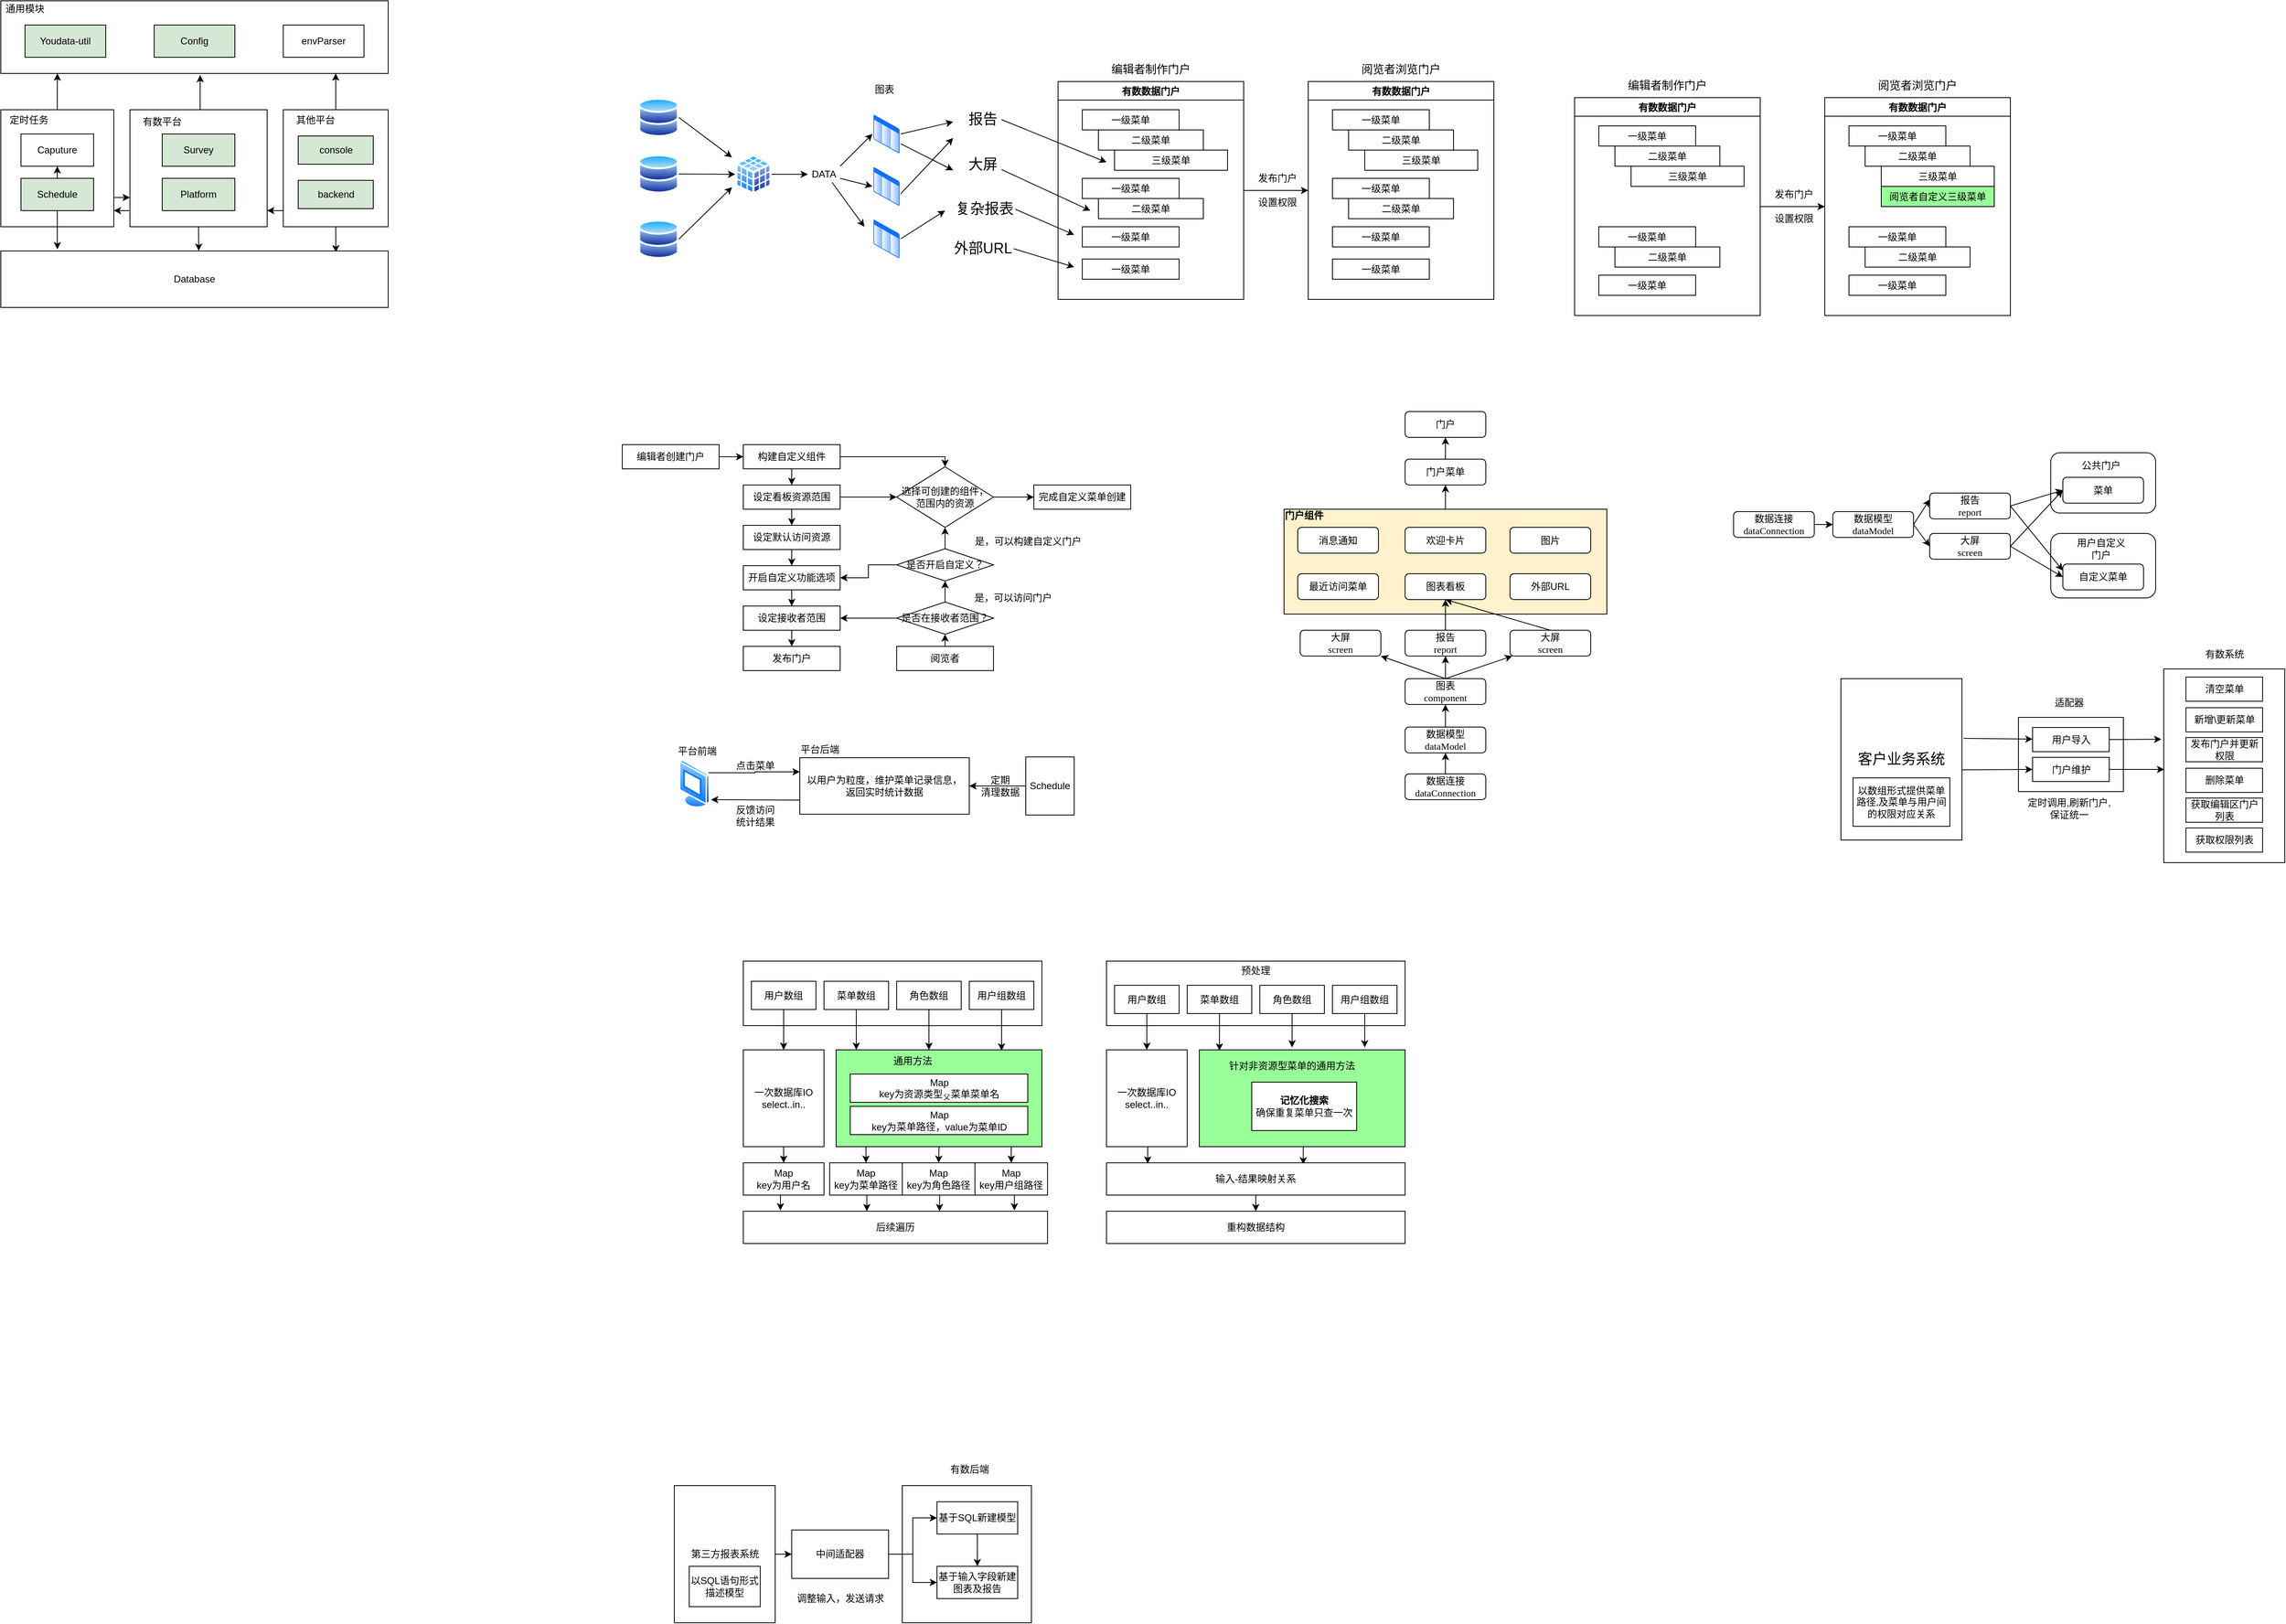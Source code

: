 <mxfile version="14.9.9" type="github">
  <diagram id="C5RBs43oDa-KdzZeNtuy" name="Page-1">
    <mxGraphModel dx="1935" dy="450" grid="1" gridSize="10" guides="1" tooltips="1" connect="1" arrows="1" fold="1" page="1" pageScale="1" pageWidth="827" pageHeight="1169" math="0" shadow="0">
      <root>
        <mxCell id="WIyWlLk6GJQsqaUBKTNV-0" />
        <mxCell id="WIyWlLk6GJQsqaUBKTNV-1" parent="WIyWlLk6GJQsqaUBKTNV-0" />
        <mxCell id="eNt58PLkl6Da7DZ2BfLI-4" value="" style="rounded=0;whiteSpace=wrap;html=1;" vertex="1" parent="WIyWlLk6GJQsqaUBKTNV-1">
          <mxGeometry x="337" y="1900" width="160" height="170" as="geometry" />
        </mxCell>
        <mxCell id="rrk1UIA7BR1SzCNRhTFS-86" value="" style="rounded=0;whiteSpace=wrap;html=1;fillColor=#FFFFFF;" parent="WIyWlLk6GJQsqaUBKTNV-1" vertex="1">
          <mxGeometry x="1720" y="948" width="130" height="92" as="geometry" />
        </mxCell>
        <mxCell id="rrk1UIA7BR1SzCNRhTFS-75" value="&lt;div style=&quot;text-align: left&quot;&gt;&lt;br&gt;&lt;/div&gt;" style="rounded=1;whiteSpace=wrap;html=1;" parent="WIyWlLk6GJQsqaUBKTNV-1" vertex="1">
          <mxGeometry x="1760" y="720" width="130" height="80" as="geometry" />
        </mxCell>
        <mxCell id="rrk1UIA7BR1SzCNRhTFS-74" value="&lt;div style=&quot;text-align: left&quot;&gt;&lt;br&gt;&lt;/div&gt;" style="rounded=1;whiteSpace=wrap;html=1;" parent="WIyWlLk6GJQsqaUBKTNV-1" vertex="1">
          <mxGeometry x="1760" y="620" width="130" height="74.75" as="geometry" />
        </mxCell>
        <mxCell id="rrk1UIA7BR1SzCNRhTFS-26" style="edgeStyle=none;rounded=0;orthogonalLoop=1;jettySize=auto;html=1;exitX=0.5;exitY=0;exitDx=0;exitDy=0;entryX=0.5;entryY=1;entryDx=0;entryDy=0;" parent="WIyWlLk6GJQsqaUBKTNV-1" source="rrk1UIA7BR1SzCNRhTFS-24" target="rrk1UIA7BR1SzCNRhTFS-19" edge="1">
          <mxGeometry relative="1" as="geometry" />
        </mxCell>
        <mxCell id="rrk1UIA7BR1SzCNRhTFS-24" value="" style="rounded=0;whiteSpace=wrap;html=1;fillColor=#FFF2CC;" parent="WIyWlLk6GJQsqaUBKTNV-1" vertex="1">
          <mxGeometry x="810" y="690" width="400" height="130" as="geometry" />
        </mxCell>
        <mxCell id="eYUs70hzC6F7jjjSVWgN-49" style="edgeStyle=none;rounded=0;orthogonalLoop=1;jettySize=auto;html=1;exitX=1;exitY=0.5;exitDx=0;exitDy=0;entryX=0;entryY=0.5;entryDx=0;entryDy=0;" parent="WIyWlLk6GJQsqaUBKTNV-1" source="eYUs70hzC6F7jjjSVWgN-1" target="eYUs70hzC6F7jjjSVWgN-41" edge="1">
          <mxGeometry relative="1" as="geometry" />
        </mxCell>
        <mxCell id="eYUs70hzC6F7jjjSVWgN-1" value="有数数据门户" style="swimlane;" parent="WIyWlLk6GJQsqaUBKTNV-1" vertex="1">
          <mxGeometry x="530" y="160" width="230" height="270" as="geometry" />
        </mxCell>
        <mxCell id="eYUs70hzC6F7jjjSVWgN-28" value="一级菜单" style="rounded=0;whiteSpace=wrap;html=1;" parent="eYUs70hzC6F7jjjSVWgN-1" vertex="1">
          <mxGeometry x="30" y="35" width="120" height="25" as="geometry" />
        </mxCell>
        <mxCell id="eYUs70hzC6F7jjjSVWgN-29" value="一级菜单" style="rounded=0;whiteSpace=wrap;html=1;" parent="eYUs70hzC6F7jjjSVWgN-1" vertex="1">
          <mxGeometry x="30" y="120" width="120" height="25" as="geometry" />
        </mxCell>
        <mxCell id="eYUs70hzC6F7jjjSVWgN-30" value="一级菜单" style="rounded=0;whiteSpace=wrap;html=1;" parent="eYUs70hzC6F7jjjSVWgN-1" vertex="1">
          <mxGeometry x="30" y="180" width="120" height="25" as="geometry" />
        </mxCell>
        <mxCell id="eYUs70hzC6F7jjjSVWgN-31" value="二级菜单" style="rounded=0;whiteSpace=wrap;html=1;" parent="eYUs70hzC6F7jjjSVWgN-1" vertex="1">
          <mxGeometry x="50" y="60" width="130" height="25" as="geometry" />
        </mxCell>
        <mxCell id="eYUs70hzC6F7jjjSVWgN-32" value="三级菜单" style="rounded=0;whiteSpace=wrap;html=1;" parent="eYUs70hzC6F7jjjSVWgN-1" vertex="1">
          <mxGeometry x="70" y="85" width="140" height="25" as="geometry" />
        </mxCell>
        <mxCell id="eYUs70hzC6F7jjjSVWgN-33" value="二级菜单" style="rounded=0;whiteSpace=wrap;html=1;" parent="eYUs70hzC6F7jjjSVWgN-1" vertex="1">
          <mxGeometry x="50" y="145" width="130" height="25" as="geometry" />
        </mxCell>
        <mxCell id="eYUs70hzC6F7jjjSVWgN-35" value="一级菜单" style="rounded=0;whiteSpace=wrap;html=1;" parent="eYUs70hzC6F7jjjSVWgN-1" vertex="1">
          <mxGeometry x="30" y="220" width="120" height="25" as="geometry" />
        </mxCell>
        <mxCell id="eYUs70hzC6F7jjjSVWgN-6" style="rounded=0;orthogonalLoop=1;jettySize=auto;html=1;exitX=1;exitY=0.5;exitDx=0;exitDy=0;entryX=-0.089;entryY=0.08;entryDx=0;entryDy=0;entryPerimeter=0;" parent="WIyWlLk6GJQsqaUBKTNV-1" source="eYUs70hzC6F7jjjSVWgN-2" target="eYUs70hzC6F7jjjSVWgN-5" edge="1">
          <mxGeometry relative="1" as="geometry" />
        </mxCell>
        <mxCell id="eYUs70hzC6F7jjjSVWgN-2" value="" style="aspect=fixed;perimeter=ellipsePerimeter;html=1;align=center;shadow=0;dashed=0;spacingTop=3;image;image=img/lib/active_directory/databases.svg;" parent="WIyWlLk6GJQsqaUBKTNV-1" vertex="1">
          <mxGeometry x="10" y="180" width="50" height="49" as="geometry" />
        </mxCell>
        <mxCell id="eYUs70hzC6F7jjjSVWgN-7" style="edgeStyle=none;rounded=0;orthogonalLoop=1;jettySize=auto;html=1;entryX=0;entryY=0.5;entryDx=0;entryDy=0;" parent="WIyWlLk6GJQsqaUBKTNV-1" source="eYUs70hzC6F7jjjSVWgN-3" target="eYUs70hzC6F7jjjSVWgN-5" edge="1">
          <mxGeometry relative="1" as="geometry" />
        </mxCell>
        <mxCell id="eYUs70hzC6F7jjjSVWgN-3" value="" style="aspect=fixed;perimeter=ellipsePerimeter;html=1;align=center;shadow=0;dashed=0;spacingTop=3;image;image=img/lib/active_directory/databases.svg;" parent="WIyWlLk6GJQsqaUBKTNV-1" vertex="1">
          <mxGeometry x="10" y="250" width="50" height="49" as="geometry" />
        </mxCell>
        <mxCell id="eYUs70hzC6F7jjjSVWgN-8" style="edgeStyle=none;rounded=0;orthogonalLoop=1;jettySize=auto;html=1;exitX=1;exitY=0.5;exitDx=0;exitDy=0;entryX=-0.089;entryY=0.82;entryDx=0;entryDy=0;entryPerimeter=0;" parent="WIyWlLk6GJQsqaUBKTNV-1" source="eYUs70hzC6F7jjjSVWgN-4" target="eYUs70hzC6F7jjjSVWgN-5" edge="1">
          <mxGeometry relative="1" as="geometry" />
        </mxCell>
        <mxCell id="eYUs70hzC6F7jjjSVWgN-4" value="" style="aspect=fixed;perimeter=ellipsePerimeter;html=1;align=center;shadow=0;dashed=0;spacingTop=3;image;image=img/lib/active_directory/databases.svg;" parent="WIyWlLk6GJQsqaUBKTNV-1" vertex="1">
          <mxGeometry x="10" y="331" width="50" height="49" as="geometry" />
        </mxCell>
        <mxCell id="eYUs70hzC6F7jjjSVWgN-10" style="edgeStyle=none;rounded=0;orthogonalLoop=1;jettySize=auto;html=1;exitX=1;exitY=0.5;exitDx=0;exitDy=0;entryX=0;entryY=0.5;entryDx=0;entryDy=0;" parent="WIyWlLk6GJQsqaUBKTNV-1" source="eYUs70hzC6F7jjjSVWgN-5" target="eYUs70hzC6F7jjjSVWgN-9" edge="1">
          <mxGeometry relative="1" as="geometry" />
        </mxCell>
        <mxCell id="eYUs70hzC6F7jjjSVWgN-5" value="" style="aspect=fixed;perimeter=ellipsePerimeter;html=1;align=center;shadow=0;dashed=0;spacingTop=3;image;image=img/lib/active_directory/database_cube.svg;" parent="WIyWlLk6GJQsqaUBKTNV-1" vertex="1">
          <mxGeometry x="130" y="250" width="45" height="50" as="geometry" />
        </mxCell>
        <mxCell id="eYUs70hzC6F7jjjSVWgN-15" style="edgeStyle=none;rounded=0;orthogonalLoop=1;jettySize=auto;html=1;exitX=1;exitY=0;exitDx=0;exitDy=0;entryX=0;entryY=0.5;entryDx=0;entryDy=0;" parent="WIyWlLk6GJQsqaUBKTNV-1" source="eYUs70hzC6F7jjjSVWgN-9" target="eYUs70hzC6F7jjjSVWgN-12" edge="1">
          <mxGeometry relative="1" as="geometry" />
        </mxCell>
        <mxCell id="eYUs70hzC6F7jjjSVWgN-16" style="edgeStyle=none;rounded=0;orthogonalLoop=1;jettySize=auto;html=1;exitX=1;exitY=0.75;exitDx=0;exitDy=0;entryX=0;entryY=0.5;entryDx=0;entryDy=0;" parent="WIyWlLk6GJQsqaUBKTNV-1" source="eYUs70hzC6F7jjjSVWgN-9" target="eYUs70hzC6F7jjjSVWgN-13" edge="1">
          <mxGeometry relative="1" as="geometry" />
        </mxCell>
        <mxCell id="eYUs70hzC6F7jjjSVWgN-17" style="edgeStyle=none;rounded=0;orthogonalLoop=1;jettySize=auto;html=1;exitX=0.75;exitY=1;exitDx=0;exitDy=0;" parent="WIyWlLk6GJQsqaUBKTNV-1" source="eYUs70hzC6F7jjjSVWgN-9" edge="1">
          <mxGeometry relative="1" as="geometry">
            <mxPoint x="290" y="340" as="targetPoint" />
          </mxGeometry>
        </mxCell>
        <mxCell id="eYUs70hzC6F7jjjSVWgN-9" value="DATA" style="text;html=1;strokeColor=none;fillColor=none;align=center;verticalAlign=middle;whiteSpace=wrap;rounded=0;" parent="WIyWlLk6GJQsqaUBKTNV-1" vertex="1">
          <mxGeometry x="220" y="265" width="40" height="20" as="geometry" />
        </mxCell>
        <mxCell id="eYUs70hzC6F7jjjSVWgN-23" style="edgeStyle=none;rounded=0;orthogonalLoop=1;jettySize=auto;html=1;exitX=1;exitY=0.5;exitDx=0;exitDy=0;" parent="WIyWlLk6GJQsqaUBKTNV-1" source="eYUs70hzC6F7jjjSVWgN-12" edge="1">
          <mxGeometry relative="1" as="geometry">
            <mxPoint x="400" y="210" as="targetPoint" />
          </mxGeometry>
        </mxCell>
        <mxCell id="eYUs70hzC6F7jjjSVWgN-25" style="edgeStyle=none;rounded=0;orthogonalLoop=1;jettySize=auto;html=1;exitX=1;exitY=0.75;exitDx=0;exitDy=0;" parent="WIyWlLk6GJQsqaUBKTNV-1" source="eYUs70hzC6F7jjjSVWgN-12" edge="1">
          <mxGeometry relative="1" as="geometry">
            <mxPoint x="400" y="270" as="targetPoint" />
          </mxGeometry>
        </mxCell>
        <mxCell id="eYUs70hzC6F7jjjSVWgN-12" value="" style="aspect=fixed;perimeter=ellipsePerimeter;html=1;align=center;shadow=0;dashed=0;spacingTop=3;image;image=img/lib/active_directory/list.svg;" parent="WIyWlLk6GJQsqaUBKTNV-1" vertex="1">
          <mxGeometry x="300" y="200" width="35" height="50" as="geometry" />
        </mxCell>
        <mxCell id="eYUs70hzC6F7jjjSVWgN-24" style="edgeStyle=none;rounded=0;orthogonalLoop=1;jettySize=auto;html=1;exitX=1;exitY=0.75;exitDx=0;exitDy=0;" parent="WIyWlLk6GJQsqaUBKTNV-1" source="eYUs70hzC6F7jjjSVWgN-13" edge="1">
          <mxGeometry relative="1" as="geometry">
            <mxPoint x="400" y="230" as="targetPoint" />
          </mxGeometry>
        </mxCell>
        <mxCell id="eYUs70hzC6F7jjjSVWgN-13" value="" style="aspect=fixed;perimeter=ellipsePerimeter;html=1;align=center;shadow=0;dashed=0;spacingTop=3;image;image=img/lib/active_directory/list.svg;" parent="WIyWlLk6GJQsqaUBKTNV-1" vertex="1">
          <mxGeometry x="300" y="265" width="35" height="50" as="geometry" />
        </mxCell>
        <mxCell id="eYUs70hzC6F7jjjSVWgN-26" style="edgeStyle=none;rounded=0;orthogonalLoop=1;jettySize=auto;html=1;exitX=1;exitY=0.5;exitDx=0;exitDy=0;" parent="WIyWlLk6GJQsqaUBKTNV-1" source="eYUs70hzC6F7jjjSVWgN-14" edge="1">
          <mxGeometry relative="1" as="geometry">
            <mxPoint x="390" y="320" as="targetPoint" />
          </mxGeometry>
        </mxCell>
        <mxCell id="eYUs70hzC6F7jjjSVWgN-14" value="" style="aspect=fixed;perimeter=ellipsePerimeter;html=1;align=center;shadow=0;dashed=0;spacingTop=3;image;image=img/lib/active_directory/list.svg;" parent="WIyWlLk6GJQsqaUBKTNV-1" vertex="1">
          <mxGeometry x="300" y="330" width="35" height="50" as="geometry" />
        </mxCell>
        <mxCell id="eYUs70hzC6F7jjjSVWgN-34" style="edgeStyle=none;rounded=0;orthogonalLoop=1;jettySize=auto;html=1;exitX=1;exitY=0.5;exitDx=0;exitDy=0;" parent="WIyWlLk6GJQsqaUBKTNV-1" source="eYUs70hzC6F7jjjSVWgN-18" edge="1">
          <mxGeometry relative="1" as="geometry">
            <mxPoint x="590" y="260" as="targetPoint" />
          </mxGeometry>
        </mxCell>
        <mxCell id="eYUs70hzC6F7jjjSVWgN-18" value="&lt;font style=&quot;font-size: 18px&quot;&gt;报告&lt;/font&gt;" style="text;html=1;strokeColor=none;fillColor=none;align=center;verticalAlign=middle;whiteSpace=wrap;rounded=0;" parent="WIyWlLk6GJQsqaUBKTNV-1" vertex="1">
          <mxGeometry x="414" y="194.5" width="46" height="25.5" as="geometry" />
        </mxCell>
        <mxCell id="eYUs70hzC6F7jjjSVWgN-36" style="edgeStyle=none;rounded=0;orthogonalLoop=1;jettySize=auto;html=1;exitX=1;exitY=0.75;exitDx=0;exitDy=0;" parent="WIyWlLk6GJQsqaUBKTNV-1" source="eYUs70hzC6F7jjjSVWgN-19" edge="1">
          <mxGeometry relative="1" as="geometry">
            <mxPoint x="570" y="320" as="targetPoint" />
          </mxGeometry>
        </mxCell>
        <mxCell id="eYUs70hzC6F7jjjSVWgN-19" value="&lt;font style=&quot;font-size: 18px&quot;&gt;大屏&lt;/font&gt;" style="text;html=1;strokeColor=none;fillColor=none;align=center;verticalAlign=middle;whiteSpace=wrap;rounded=0;" parent="WIyWlLk6GJQsqaUBKTNV-1" vertex="1">
          <mxGeometry x="414" y="250" width="46" height="25.5" as="geometry" />
        </mxCell>
        <mxCell id="eYUs70hzC6F7jjjSVWgN-37" style="edgeStyle=none;rounded=0;orthogonalLoop=1;jettySize=auto;html=1;exitX=1;exitY=0.5;exitDx=0;exitDy=0;" parent="WIyWlLk6GJQsqaUBKTNV-1" source="eYUs70hzC6F7jjjSVWgN-21" edge="1">
          <mxGeometry relative="1" as="geometry">
            <mxPoint x="550" y="350" as="targetPoint" />
          </mxGeometry>
        </mxCell>
        <mxCell id="eYUs70hzC6F7jjjSVWgN-21" value="&lt;font style=&quot;font-size: 18px&quot;&gt;复杂报表&lt;/font&gt;" style="text;html=1;strokeColor=none;fillColor=none;align=center;verticalAlign=middle;whiteSpace=wrap;rounded=0;" parent="WIyWlLk6GJQsqaUBKTNV-1" vertex="1">
          <mxGeometry x="401" y="305.5" width="76" height="25.5" as="geometry" />
        </mxCell>
        <mxCell id="eYUs70hzC6F7jjjSVWgN-38" style="edgeStyle=none;rounded=0;orthogonalLoop=1;jettySize=auto;html=1;exitX=1;exitY=0.5;exitDx=0;exitDy=0;" parent="WIyWlLk6GJQsqaUBKTNV-1" source="eYUs70hzC6F7jjjSVWgN-22" edge="1">
          <mxGeometry relative="1" as="geometry">
            <mxPoint x="550" y="390" as="targetPoint" />
          </mxGeometry>
        </mxCell>
        <mxCell id="eYUs70hzC6F7jjjSVWgN-22" value="&lt;font style=&quot;font-size: 18px&quot;&gt;外部URL&lt;/font&gt;" style="text;html=1;strokeColor=none;fillColor=none;align=center;verticalAlign=middle;whiteSpace=wrap;rounded=0;" parent="WIyWlLk6GJQsqaUBKTNV-1" vertex="1">
          <mxGeometry x="399" y="354.5" width="76" height="25.5" as="geometry" />
        </mxCell>
        <mxCell id="eYUs70hzC6F7jjjSVWgN-39" value="图表" style="text;html=1;strokeColor=none;fillColor=none;align=center;verticalAlign=middle;whiteSpace=wrap;rounded=0;" parent="WIyWlLk6GJQsqaUBKTNV-1" vertex="1">
          <mxGeometry x="295" y="160" width="40" height="20" as="geometry" />
        </mxCell>
        <mxCell id="eYUs70hzC6F7jjjSVWgN-40" value="&lt;font style=&quot;font-size: 14px&quot;&gt;编辑者制作门户&lt;/font&gt;" style="text;html=1;strokeColor=none;fillColor=none;align=center;verticalAlign=middle;whiteSpace=wrap;rounded=0;" parent="WIyWlLk6GJQsqaUBKTNV-1" vertex="1">
          <mxGeometry x="585" y="140" width="120" height="10" as="geometry" />
        </mxCell>
        <mxCell id="eYUs70hzC6F7jjjSVWgN-41" value="有数数据门户" style="swimlane;" parent="WIyWlLk6GJQsqaUBKTNV-1" vertex="1">
          <mxGeometry x="840" y="160" width="230" height="270" as="geometry" />
        </mxCell>
        <mxCell id="eYUs70hzC6F7jjjSVWgN-42" value="一级菜单" style="rounded=0;whiteSpace=wrap;html=1;" parent="eYUs70hzC6F7jjjSVWgN-41" vertex="1">
          <mxGeometry x="30" y="35" width="120" height="25" as="geometry" />
        </mxCell>
        <mxCell id="eYUs70hzC6F7jjjSVWgN-43" value="一级菜单" style="rounded=0;whiteSpace=wrap;html=1;" parent="eYUs70hzC6F7jjjSVWgN-41" vertex="1">
          <mxGeometry x="30" y="120" width="120" height="25" as="geometry" />
        </mxCell>
        <mxCell id="eYUs70hzC6F7jjjSVWgN-44" value="一级菜单" style="rounded=0;whiteSpace=wrap;html=1;" parent="eYUs70hzC6F7jjjSVWgN-41" vertex="1">
          <mxGeometry x="30" y="180" width="120" height="25" as="geometry" />
        </mxCell>
        <mxCell id="eYUs70hzC6F7jjjSVWgN-45" value="二级菜单" style="rounded=0;whiteSpace=wrap;html=1;" parent="eYUs70hzC6F7jjjSVWgN-41" vertex="1">
          <mxGeometry x="50" y="60" width="130" height="25" as="geometry" />
        </mxCell>
        <mxCell id="eYUs70hzC6F7jjjSVWgN-46" value="三级菜单" style="rounded=0;whiteSpace=wrap;html=1;" parent="eYUs70hzC6F7jjjSVWgN-41" vertex="1">
          <mxGeometry x="70" y="85" width="140" height="25" as="geometry" />
        </mxCell>
        <mxCell id="eYUs70hzC6F7jjjSVWgN-47" value="二级菜单" style="rounded=0;whiteSpace=wrap;html=1;" parent="eYUs70hzC6F7jjjSVWgN-41" vertex="1">
          <mxGeometry x="50" y="145" width="130" height="25" as="geometry" />
        </mxCell>
        <mxCell id="eYUs70hzC6F7jjjSVWgN-48" value="一级菜单" style="rounded=0;whiteSpace=wrap;html=1;" parent="eYUs70hzC6F7jjjSVWgN-41" vertex="1">
          <mxGeometry x="30" y="220" width="120" height="25" as="geometry" />
        </mxCell>
        <mxCell id="eYUs70hzC6F7jjjSVWgN-50" value="发布门户" style="text;html=1;strokeColor=none;fillColor=none;align=center;verticalAlign=middle;whiteSpace=wrap;rounded=0;" parent="WIyWlLk6GJQsqaUBKTNV-1" vertex="1">
          <mxGeometry x="777" y="270" width="50" height="20" as="geometry" />
        </mxCell>
        <mxCell id="eYUs70hzC6F7jjjSVWgN-51" value="设置权限" style="text;html=1;strokeColor=none;fillColor=none;align=center;verticalAlign=middle;whiteSpace=wrap;rounded=0;" parent="WIyWlLk6GJQsqaUBKTNV-1" vertex="1">
          <mxGeometry x="777" y="300" width="50" height="20" as="geometry" />
        </mxCell>
        <mxCell id="eYUs70hzC6F7jjjSVWgN-52" value="&lt;font style=&quot;font-size: 14px&quot;&gt;阅览者浏览门户&lt;/font&gt;" style="text;html=1;strokeColor=none;fillColor=none;align=center;verticalAlign=middle;whiteSpace=wrap;rounded=0;" parent="WIyWlLk6GJQsqaUBKTNV-1" vertex="1">
          <mxGeometry x="895" y="140" width="120" height="10" as="geometry" />
        </mxCell>
        <mxCell id="eYUs70hzC6F7jjjSVWgN-64" style="edgeStyle=none;rounded=0;orthogonalLoop=1;jettySize=auto;html=1;exitX=0.5;exitY=1;exitDx=0;exitDy=0;entryX=0.5;entryY=0;entryDx=0;entryDy=0;" parent="WIyWlLk6GJQsqaUBKTNV-1" source="eYUs70hzC6F7jjjSVWgN-55" target="eYUs70hzC6F7jjjSVWgN-63" edge="1">
          <mxGeometry relative="1" as="geometry" />
        </mxCell>
        <mxCell id="eYUs70hzC6F7jjjSVWgN-91" style="edgeStyle=orthogonalEdgeStyle;rounded=0;orthogonalLoop=1;jettySize=auto;html=1;exitX=1;exitY=0.5;exitDx=0;exitDy=0;entryX=0;entryY=0.5;entryDx=0;entryDy=0;" parent="WIyWlLk6GJQsqaUBKTNV-1" source="eYUs70hzC6F7jjjSVWgN-55" target="eYUs70hzC6F7jjjSVWgN-89" edge="1">
          <mxGeometry relative="1" as="geometry" />
        </mxCell>
        <mxCell id="eYUs70hzC6F7jjjSVWgN-55" value="设定看板资源范围" style="rounded=0;whiteSpace=wrap;html=1;" parent="WIyWlLk6GJQsqaUBKTNV-1" vertex="1">
          <mxGeometry x="140" y="660" width="120" height="30" as="geometry" />
        </mxCell>
        <mxCell id="eYUs70hzC6F7jjjSVWgN-67" style="edgeStyle=orthogonalEdgeStyle;rounded=0;orthogonalLoop=1;jettySize=auto;html=1;exitX=1;exitY=0.5;exitDx=0;exitDy=0;entryX=0;entryY=0.5;entryDx=0;entryDy=0;" parent="WIyWlLk6GJQsqaUBKTNV-1" source="eYUs70hzC6F7jjjSVWgN-60" target="eYUs70hzC6F7jjjSVWgN-61" edge="1">
          <mxGeometry relative="1" as="geometry" />
        </mxCell>
        <mxCell id="eYUs70hzC6F7jjjSVWgN-60" value="编辑者创建门户" style="rounded=0;whiteSpace=wrap;html=1;" parent="WIyWlLk6GJQsqaUBKTNV-1" vertex="1">
          <mxGeometry x="-10" y="610" width="120" height="30" as="geometry" />
        </mxCell>
        <mxCell id="eYUs70hzC6F7jjjSVWgN-80" style="edgeStyle=orthogonalEdgeStyle;rounded=0;orthogonalLoop=1;jettySize=auto;html=1;exitX=0.5;exitY=1;exitDx=0;exitDy=0;entryX=0.5;entryY=0;entryDx=0;entryDy=0;" parent="WIyWlLk6GJQsqaUBKTNV-1" source="eYUs70hzC6F7jjjSVWgN-61" target="eYUs70hzC6F7jjjSVWgN-55" edge="1">
          <mxGeometry relative="1" as="geometry" />
        </mxCell>
        <mxCell id="eYUs70hzC6F7jjjSVWgN-92" style="edgeStyle=orthogonalEdgeStyle;rounded=0;orthogonalLoop=1;jettySize=auto;html=1;exitX=1;exitY=0.5;exitDx=0;exitDy=0;entryX=0.5;entryY=0;entryDx=0;entryDy=0;" parent="WIyWlLk6GJQsqaUBKTNV-1" source="eYUs70hzC6F7jjjSVWgN-61" target="eYUs70hzC6F7jjjSVWgN-89" edge="1">
          <mxGeometry relative="1" as="geometry">
            <Array as="points">
              <mxPoint x="390" y="625" />
            </Array>
          </mxGeometry>
        </mxCell>
        <mxCell id="eYUs70hzC6F7jjjSVWgN-61" value="构建自定义组件" style="rounded=0;whiteSpace=wrap;html=1;" parent="WIyWlLk6GJQsqaUBKTNV-1" vertex="1">
          <mxGeometry x="140" y="610" width="120" height="30" as="geometry" />
        </mxCell>
        <mxCell id="eYUs70hzC6F7jjjSVWgN-82" style="edgeStyle=orthogonalEdgeStyle;rounded=0;orthogonalLoop=1;jettySize=auto;html=1;exitX=0.5;exitY=1;exitDx=0;exitDy=0;entryX=0.5;entryY=0;entryDx=0;entryDy=0;" parent="WIyWlLk6GJQsqaUBKTNV-1" source="eYUs70hzC6F7jjjSVWgN-63" target="eYUs70hzC6F7jjjSVWgN-81" edge="1">
          <mxGeometry relative="1" as="geometry" />
        </mxCell>
        <mxCell id="eYUs70hzC6F7jjjSVWgN-63" value="设定默认访问资源" style="rounded=0;whiteSpace=wrap;html=1;" parent="WIyWlLk6GJQsqaUBKTNV-1" vertex="1">
          <mxGeometry x="140" y="710" width="120" height="30" as="geometry" />
        </mxCell>
        <mxCell id="eYUs70hzC6F7jjjSVWgN-72" style="edgeStyle=orthogonalEdgeStyle;rounded=0;orthogonalLoop=1;jettySize=auto;html=1;exitX=0.5;exitY=1;exitDx=0;exitDy=0;" parent="WIyWlLk6GJQsqaUBKTNV-1" source="eYUs70hzC6F7jjjSVWgN-65" target="eYUs70hzC6F7jjjSVWgN-70" edge="1">
          <mxGeometry relative="1" as="geometry" />
        </mxCell>
        <mxCell id="eYUs70hzC6F7jjjSVWgN-65" value="设定接收者范围" style="rounded=0;whiteSpace=wrap;html=1;" parent="WIyWlLk6GJQsqaUBKTNV-1" vertex="1">
          <mxGeometry x="140" y="810" width="120" height="30" as="geometry" />
        </mxCell>
        <mxCell id="eYUs70hzC6F7jjjSVWgN-70" value="发布门户" style="rounded=0;whiteSpace=wrap;html=1;" parent="WIyWlLk6GJQsqaUBKTNV-1" vertex="1">
          <mxGeometry x="140" y="860" width="120" height="30" as="geometry" />
        </mxCell>
        <mxCell id="eYUs70hzC6F7jjjSVWgN-76" style="edgeStyle=orthogonalEdgeStyle;rounded=0;orthogonalLoop=1;jettySize=auto;html=1;exitX=0.5;exitY=0;exitDx=0;exitDy=0;entryX=0.5;entryY=1;entryDx=0;entryDy=0;" parent="WIyWlLk6GJQsqaUBKTNV-1" source="eYUs70hzC6F7jjjSVWgN-74" target="eYUs70hzC6F7jjjSVWgN-75" edge="1">
          <mxGeometry relative="1" as="geometry" />
        </mxCell>
        <mxCell id="eYUs70hzC6F7jjjSVWgN-74" value="阅览者" style="rounded=0;whiteSpace=wrap;html=1;" parent="WIyWlLk6GJQsqaUBKTNV-1" vertex="1">
          <mxGeometry x="330" y="860" width="120" height="30" as="geometry" />
        </mxCell>
        <mxCell id="eYUs70hzC6F7jjjSVWgN-78" style="edgeStyle=orthogonalEdgeStyle;rounded=0;orthogonalLoop=1;jettySize=auto;html=1;exitX=0;exitY=0.5;exitDx=0;exitDy=0;entryX=1;entryY=0.5;entryDx=0;entryDy=0;" parent="WIyWlLk6GJQsqaUBKTNV-1" source="eYUs70hzC6F7jjjSVWgN-75" target="eYUs70hzC6F7jjjSVWgN-65" edge="1">
          <mxGeometry relative="1" as="geometry">
            <mxPoint x="270" y="825" as="targetPoint" />
          </mxGeometry>
        </mxCell>
        <mxCell id="eYUs70hzC6F7jjjSVWgN-85" style="edgeStyle=orthogonalEdgeStyle;rounded=0;orthogonalLoop=1;jettySize=auto;html=1;exitX=0.5;exitY=0;exitDx=0;exitDy=0;entryX=0.5;entryY=1;entryDx=0;entryDy=0;" parent="WIyWlLk6GJQsqaUBKTNV-1" source="eYUs70hzC6F7jjjSVWgN-75" target="eYUs70hzC6F7jjjSVWgN-84" edge="1">
          <mxGeometry relative="1" as="geometry" />
        </mxCell>
        <mxCell id="eYUs70hzC6F7jjjSVWgN-75" value="是否在接收者范围？" style="rhombus;whiteSpace=wrap;html=1;" parent="WIyWlLk6GJQsqaUBKTNV-1" vertex="1">
          <mxGeometry x="330" y="805" width="120" height="40" as="geometry" />
        </mxCell>
        <mxCell id="eYUs70hzC6F7jjjSVWgN-83" style="edgeStyle=orthogonalEdgeStyle;rounded=0;orthogonalLoop=1;jettySize=auto;html=1;exitX=0.5;exitY=1;exitDx=0;exitDy=0;" parent="WIyWlLk6GJQsqaUBKTNV-1" source="eYUs70hzC6F7jjjSVWgN-81" target="eYUs70hzC6F7jjjSVWgN-65" edge="1">
          <mxGeometry relative="1" as="geometry" />
        </mxCell>
        <mxCell id="eYUs70hzC6F7jjjSVWgN-81" value="开启自定义功能选项" style="rounded=0;whiteSpace=wrap;html=1;" parent="WIyWlLk6GJQsqaUBKTNV-1" vertex="1">
          <mxGeometry x="140" y="760" width="120" height="30" as="geometry" />
        </mxCell>
        <mxCell id="eYUs70hzC6F7jjjSVWgN-86" style="edgeStyle=orthogonalEdgeStyle;rounded=0;orthogonalLoop=1;jettySize=auto;html=1;exitX=0;exitY=0.5;exitDx=0;exitDy=0;entryX=1;entryY=0.5;entryDx=0;entryDy=0;" parent="WIyWlLk6GJQsqaUBKTNV-1" source="eYUs70hzC6F7jjjSVWgN-84" target="eYUs70hzC6F7jjjSVWgN-81" edge="1">
          <mxGeometry relative="1" as="geometry" />
        </mxCell>
        <mxCell id="eYUs70hzC6F7jjjSVWgN-90" style="edgeStyle=orthogonalEdgeStyle;rounded=0;orthogonalLoop=1;jettySize=auto;html=1;exitX=0.5;exitY=0;exitDx=0;exitDy=0;" parent="WIyWlLk6GJQsqaUBKTNV-1" source="eYUs70hzC6F7jjjSVWgN-84" target="eYUs70hzC6F7jjjSVWgN-89" edge="1">
          <mxGeometry relative="1" as="geometry" />
        </mxCell>
        <mxCell id="eYUs70hzC6F7jjjSVWgN-84" value="是否开启自定义？" style="rhombus;whiteSpace=wrap;html=1;" parent="WIyWlLk6GJQsqaUBKTNV-1" vertex="1">
          <mxGeometry x="330" y="739" width="120" height="40" as="geometry" />
        </mxCell>
        <mxCell id="eYUs70hzC6F7jjjSVWgN-87" value="是，可以访问门户" style="text;html=1;strokeColor=none;fillColor=none;align=center;verticalAlign=middle;whiteSpace=wrap;rounded=0;" parent="WIyWlLk6GJQsqaUBKTNV-1" vertex="1">
          <mxGeometry x="414" y="790" width="121" height="20" as="geometry" />
        </mxCell>
        <mxCell id="eYUs70hzC6F7jjjSVWgN-88" value="是，可以构建自定义门户" style="text;html=1;strokeColor=none;fillColor=none;align=center;verticalAlign=middle;whiteSpace=wrap;rounded=0;" parent="WIyWlLk6GJQsqaUBKTNV-1" vertex="1">
          <mxGeometry x="420" y="720" width="146" height="20" as="geometry" />
        </mxCell>
        <mxCell id="eYUs70hzC6F7jjjSVWgN-94" style="edgeStyle=orthogonalEdgeStyle;rounded=0;orthogonalLoop=1;jettySize=auto;html=1;exitX=1;exitY=0.5;exitDx=0;exitDy=0;entryX=0;entryY=0.5;entryDx=0;entryDy=0;" parent="WIyWlLk6GJQsqaUBKTNV-1" source="eYUs70hzC6F7jjjSVWgN-89" target="eYUs70hzC6F7jjjSVWgN-93" edge="1">
          <mxGeometry relative="1" as="geometry" />
        </mxCell>
        <mxCell id="eYUs70hzC6F7jjjSVWgN-89" value="选择可创建的组件，范围内的资源" style="rhombus;whiteSpace=wrap;html=1;" parent="WIyWlLk6GJQsqaUBKTNV-1" vertex="1">
          <mxGeometry x="330" y="637.5" width="120" height="75" as="geometry" />
        </mxCell>
        <mxCell id="eYUs70hzC6F7jjjSVWgN-93" value="完成自定义菜单创建" style="rounded=0;whiteSpace=wrap;html=1;" parent="WIyWlLk6GJQsqaUBKTNV-1" vertex="1">
          <mxGeometry x="500" y="660" width="120" height="30" as="geometry" />
        </mxCell>
        <mxCell id="eYUs70hzC6F7jjjSVWgN-100" style="edgeStyle=orthogonalEdgeStyle;rounded=0;orthogonalLoop=1;jettySize=auto;html=1;exitX=1;exitY=0.25;exitDx=0;exitDy=0;entryX=0;entryY=0.25;entryDx=0;entryDy=0;" parent="WIyWlLk6GJQsqaUBKTNV-1" source="eYUs70hzC6F7jjjSVWgN-95" target="eYUs70hzC6F7jjjSVWgN-96" edge="1">
          <mxGeometry relative="1" as="geometry" />
        </mxCell>
        <mxCell id="eYUs70hzC6F7jjjSVWgN-95" value="" style="aspect=fixed;perimeter=ellipsePerimeter;html=1;align=center;shadow=0;dashed=0;spacingTop=3;image;image=img/lib/active_directory/vista_terminal.svg;" parent="WIyWlLk6GJQsqaUBKTNV-1" vertex="1">
          <mxGeometry x="60" y="1000" width="39" height="60" as="geometry" />
        </mxCell>
        <mxCell id="eYUs70hzC6F7jjjSVWgN-101" style="edgeStyle=orthogonalEdgeStyle;rounded=0;orthogonalLoop=1;jettySize=auto;html=1;exitX=0;exitY=0.75;exitDx=0;exitDy=0;" parent="WIyWlLk6GJQsqaUBKTNV-1" source="eYUs70hzC6F7jjjSVWgN-96" edge="1">
          <mxGeometry relative="1" as="geometry">
            <mxPoint x="100" y="1050" as="targetPoint" />
          </mxGeometry>
        </mxCell>
        <mxCell id="eYUs70hzC6F7jjjSVWgN-96" value="以用户为粒度，维护菜单记录信息，&lt;br&gt;返回实时统计数据" style="rounded=0;whiteSpace=wrap;html=1;" parent="WIyWlLk6GJQsqaUBKTNV-1" vertex="1">
          <mxGeometry x="210" y="998" width="210" height="70" as="geometry" />
        </mxCell>
        <mxCell id="eYUs70hzC6F7jjjSVWgN-97" value="平台后端" style="text;html=1;strokeColor=none;fillColor=none;align=center;verticalAlign=middle;whiteSpace=wrap;rounded=0;" parent="WIyWlLk6GJQsqaUBKTNV-1" vertex="1">
          <mxGeometry x="210" y="978" width="50" height="20" as="geometry" />
        </mxCell>
        <mxCell id="eYUs70hzC6F7jjjSVWgN-98" value="平台前端" style="text;html=1;strokeColor=none;fillColor=none;align=center;verticalAlign=middle;whiteSpace=wrap;rounded=0;" parent="WIyWlLk6GJQsqaUBKTNV-1" vertex="1">
          <mxGeometry x="54.5" y="980" width="55.5" height="20" as="geometry" />
        </mxCell>
        <mxCell id="eYUs70hzC6F7jjjSVWgN-102" value="点击菜单" style="text;html=1;strokeColor=none;fillColor=none;align=center;verticalAlign=middle;whiteSpace=wrap;rounded=0;" parent="WIyWlLk6GJQsqaUBKTNV-1" vertex="1">
          <mxGeometry x="130" y="998" width="50" height="20" as="geometry" />
        </mxCell>
        <mxCell id="eYUs70hzC6F7jjjSVWgN-103" value="反馈访问统计结果" style="text;html=1;strokeColor=none;fillColor=none;align=center;verticalAlign=middle;whiteSpace=wrap;rounded=0;" parent="WIyWlLk6GJQsqaUBKTNV-1" vertex="1">
          <mxGeometry x="125" y="1060" width="60" height="20" as="geometry" />
        </mxCell>
        <mxCell id="eYUs70hzC6F7jjjSVWgN-105" style="edgeStyle=orthogonalEdgeStyle;rounded=0;orthogonalLoop=1;jettySize=auto;html=1;exitX=0;exitY=0.5;exitDx=0;exitDy=0;entryX=1;entryY=0.5;entryDx=0;entryDy=0;" parent="WIyWlLk6GJQsqaUBKTNV-1" source="eYUs70hzC6F7jjjSVWgN-104" target="eYUs70hzC6F7jjjSVWgN-96" edge="1">
          <mxGeometry relative="1" as="geometry" />
        </mxCell>
        <mxCell id="eYUs70hzC6F7jjjSVWgN-104" value="Schedule" style="rounded=0;whiteSpace=wrap;html=1;" parent="WIyWlLk6GJQsqaUBKTNV-1" vertex="1">
          <mxGeometry x="490" y="997" width="60" height="72" as="geometry" />
        </mxCell>
        <mxCell id="eYUs70hzC6F7jjjSVWgN-106" value="定期&lt;br&gt;清理数据" style="text;html=1;strokeColor=none;fillColor=none;align=center;verticalAlign=middle;whiteSpace=wrap;rounded=0;" parent="WIyWlLk6GJQsqaUBKTNV-1" vertex="1">
          <mxGeometry x="432" y="1023" width="53" height="20" as="geometry" />
        </mxCell>
        <mxCell id="rrk1UIA7BR1SzCNRhTFS-2" style="edgeStyle=orthogonalEdgeStyle;rounded=0;orthogonalLoop=1;jettySize=auto;html=1;exitX=0.5;exitY=0;exitDx=0;exitDy=0;entryX=0.5;entryY=1;entryDx=0;entryDy=0;" parent="WIyWlLk6GJQsqaUBKTNV-1" source="rrk1UIA7BR1SzCNRhTFS-0" target="rrk1UIA7BR1SzCNRhTFS-1" edge="1">
          <mxGeometry relative="1" as="geometry" />
        </mxCell>
        <mxCell id="rrk1UIA7BR1SzCNRhTFS-0" value="数据连接&lt;br&gt;&lt;font face=&quot;Verdana&quot;&gt;dataConnection&lt;/font&gt;" style="rounded=1;whiteSpace=wrap;html=1;" parent="WIyWlLk6GJQsqaUBKTNV-1" vertex="1">
          <mxGeometry x="960" y="1018" width="100" height="32" as="geometry" />
        </mxCell>
        <mxCell id="rrk1UIA7BR1SzCNRhTFS-5" style="edgeStyle=orthogonalEdgeStyle;rounded=0;orthogonalLoop=1;jettySize=auto;html=1;exitX=0.5;exitY=0;exitDx=0;exitDy=0;entryX=0.5;entryY=1;entryDx=0;entryDy=0;" parent="WIyWlLk6GJQsqaUBKTNV-1" source="rrk1UIA7BR1SzCNRhTFS-1" target="rrk1UIA7BR1SzCNRhTFS-4" edge="1">
          <mxGeometry relative="1" as="geometry" />
        </mxCell>
        <mxCell id="rrk1UIA7BR1SzCNRhTFS-1" value="数据模型&lt;br&gt;&lt;font face=&quot;Verdana&quot;&gt;dataModel&lt;/font&gt;" style="rounded=1;whiteSpace=wrap;html=1;" parent="WIyWlLk6GJQsqaUBKTNV-1" vertex="1">
          <mxGeometry x="960" y="960" width="100" height="32" as="geometry" />
        </mxCell>
        <mxCell id="rrk1UIA7BR1SzCNRhTFS-7" style="edgeStyle=orthogonalEdgeStyle;rounded=0;orthogonalLoop=1;jettySize=auto;html=1;exitX=0.5;exitY=0;exitDx=0;exitDy=0;entryX=0.5;entryY=1;entryDx=0;entryDy=0;" parent="WIyWlLk6GJQsqaUBKTNV-1" source="rrk1UIA7BR1SzCNRhTFS-4" target="rrk1UIA7BR1SzCNRhTFS-6" edge="1">
          <mxGeometry relative="1" as="geometry" />
        </mxCell>
        <mxCell id="rrk1UIA7BR1SzCNRhTFS-9" style="rounded=0;orthogonalLoop=1;jettySize=auto;html=1;exitX=0.5;exitY=0;exitDx=0;exitDy=0;" parent="WIyWlLk6GJQsqaUBKTNV-1" source="rrk1UIA7BR1SzCNRhTFS-4" target="rrk1UIA7BR1SzCNRhTFS-8" edge="1">
          <mxGeometry relative="1" as="geometry" />
        </mxCell>
        <mxCell id="rrk1UIA7BR1SzCNRhTFS-11" style="edgeStyle=none;rounded=0;orthogonalLoop=1;jettySize=auto;html=1;exitX=0.5;exitY=0;exitDx=0;exitDy=0;entryX=1;entryY=1;entryDx=0;entryDy=0;" parent="WIyWlLk6GJQsqaUBKTNV-1" source="rrk1UIA7BR1SzCNRhTFS-4" target="rrk1UIA7BR1SzCNRhTFS-10" edge="1">
          <mxGeometry relative="1" as="geometry" />
        </mxCell>
        <mxCell id="rrk1UIA7BR1SzCNRhTFS-4" value="图表&lt;br&gt;&lt;font face=&quot;Verdana&quot;&gt;component&lt;/font&gt;" style="rounded=1;whiteSpace=wrap;html=1;" parent="WIyWlLk6GJQsqaUBKTNV-1" vertex="1">
          <mxGeometry x="960" y="900" width="100" height="32" as="geometry" />
        </mxCell>
        <mxCell id="rrk1UIA7BR1SzCNRhTFS-15" style="edgeStyle=none;rounded=0;orthogonalLoop=1;jettySize=auto;html=1;exitX=0.5;exitY=0;exitDx=0;exitDy=0;entryX=0.5;entryY=1;entryDx=0;entryDy=0;" parent="WIyWlLk6GJQsqaUBKTNV-1" source="rrk1UIA7BR1SzCNRhTFS-6" target="rrk1UIA7BR1SzCNRhTFS-14" edge="1">
          <mxGeometry relative="1" as="geometry" />
        </mxCell>
        <mxCell id="rrk1UIA7BR1SzCNRhTFS-6" value="报告&lt;br&gt;&lt;font face=&quot;Verdana&quot;&gt;report&lt;/font&gt;" style="rounded=1;whiteSpace=wrap;html=1;" parent="WIyWlLk6GJQsqaUBKTNV-1" vertex="1">
          <mxGeometry x="960" y="840" width="100" height="32" as="geometry" />
        </mxCell>
        <mxCell id="rrk1UIA7BR1SzCNRhTFS-16" style="edgeStyle=none;rounded=0;orthogonalLoop=1;jettySize=auto;html=1;exitX=0.5;exitY=0;exitDx=0;exitDy=0;entryX=0.5;entryY=1;entryDx=0;entryDy=0;" parent="WIyWlLk6GJQsqaUBKTNV-1" source="rrk1UIA7BR1SzCNRhTFS-8" target="rrk1UIA7BR1SzCNRhTFS-14" edge="1">
          <mxGeometry relative="1" as="geometry" />
        </mxCell>
        <mxCell id="rrk1UIA7BR1SzCNRhTFS-8" value="大屏&lt;br&gt;&lt;font face=&quot;Verdana&quot;&gt;screen&lt;/font&gt;" style="rounded=1;whiteSpace=wrap;html=1;" parent="WIyWlLk6GJQsqaUBKTNV-1" vertex="1">
          <mxGeometry x="1090" y="840" width="100" height="32" as="geometry" />
        </mxCell>
        <mxCell id="rrk1UIA7BR1SzCNRhTFS-10" value="大屏&lt;br&gt;&lt;font face=&quot;Verdana&quot;&gt;screen&lt;/font&gt;" style="rounded=1;whiteSpace=wrap;html=1;" parent="WIyWlLk6GJQsqaUBKTNV-1" vertex="1">
          <mxGeometry x="830" y="840" width="100" height="32" as="geometry" />
        </mxCell>
        <mxCell id="rrk1UIA7BR1SzCNRhTFS-12" value="最近访问菜单" style="rounded=1;whiteSpace=wrap;html=1;" parent="WIyWlLk6GJQsqaUBKTNV-1" vertex="1">
          <mxGeometry x="827" y="770" width="100" height="32" as="geometry" />
        </mxCell>
        <mxCell id="rrk1UIA7BR1SzCNRhTFS-13" value="外部URL" style="rounded=1;whiteSpace=wrap;html=1;" parent="WIyWlLk6GJQsqaUBKTNV-1" vertex="1">
          <mxGeometry x="1090" y="770" width="100" height="32" as="geometry" />
        </mxCell>
        <mxCell id="rrk1UIA7BR1SzCNRhTFS-14" value="图表看板" style="rounded=1;whiteSpace=wrap;html=1;" parent="WIyWlLk6GJQsqaUBKTNV-1" vertex="1">
          <mxGeometry x="960" y="770" width="100" height="32" as="geometry" />
        </mxCell>
        <mxCell id="rrk1UIA7BR1SzCNRhTFS-17" value="消息通知" style="rounded=1;whiteSpace=wrap;html=1;" parent="WIyWlLk6GJQsqaUBKTNV-1" vertex="1">
          <mxGeometry x="827" y="712.5" width="100" height="32" as="geometry" />
        </mxCell>
        <mxCell id="rrk1UIA7BR1SzCNRhTFS-18" value="欢迎卡片" style="rounded=1;whiteSpace=wrap;html=1;" parent="WIyWlLk6GJQsqaUBKTNV-1" vertex="1">
          <mxGeometry x="960" y="712.5" width="100" height="32" as="geometry" />
        </mxCell>
        <mxCell id="rrk1UIA7BR1SzCNRhTFS-22" style="edgeStyle=none;rounded=0;orthogonalLoop=1;jettySize=auto;html=1;exitX=0.5;exitY=0;exitDx=0;exitDy=0;" parent="WIyWlLk6GJQsqaUBKTNV-1" source="rrk1UIA7BR1SzCNRhTFS-19" target="rrk1UIA7BR1SzCNRhTFS-21" edge="1">
          <mxGeometry relative="1" as="geometry" />
        </mxCell>
        <mxCell id="rrk1UIA7BR1SzCNRhTFS-19" value="门户菜单" style="rounded=1;whiteSpace=wrap;html=1;" parent="WIyWlLk6GJQsqaUBKTNV-1" vertex="1">
          <mxGeometry x="960" y="628" width="100" height="32" as="geometry" />
        </mxCell>
        <mxCell id="rrk1UIA7BR1SzCNRhTFS-21" value="门户" style="rounded=1;whiteSpace=wrap;html=1;" parent="WIyWlLk6GJQsqaUBKTNV-1" vertex="1">
          <mxGeometry x="960" y="569" width="100" height="32" as="geometry" />
        </mxCell>
        <mxCell id="rrk1UIA7BR1SzCNRhTFS-23" value="图片" style="rounded=1;whiteSpace=wrap;html=1;" parent="WIyWlLk6GJQsqaUBKTNV-1" vertex="1">
          <mxGeometry x="1090" y="712.5" width="100" height="32" as="geometry" />
        </mxCell>
        <mxCell id="rrk1UIA7BR1SzCNRhTFS-25" value="&lt;b&gt;门户组件&lt;/b&gt;" style="text;html=1;strokeColor=none;fillColor=none;align=center;verticalAlign=middle;whiteSpace=wrap;rounded=0;" parent="WIyWlLk6GJQsqaUBKTNV-1" vertex="1">
          <mxGeometry x="810" y="682.5" width="50" height="30" as="geometry" />
        </mxCell>
        <mxCell id="rrk1UIA7BR1SzCNRhTFS-44" style="edgeStyle=none;rounded=0;orthogonalLoop=1;jettySize=auto;html=1;exitX=1;exitY=0.5;exitDx=0;exitDy=0;entryX=0;entryY=0.5;entryDx=0;entryDy=0;" parent="WIyWlLk6GJQsqaUBKTNV-1" source="rrk1UIA7BR1SzCNRhTFS-45" target="rrk1UIA7BR1SzCNRhTFS-54" edge="1">
          <mxGeometry relative="1" as="geometry" />
        </mxCell>
        <mxCell id="rrk1UIA7BR1SzCNRhTFS-45" value="有数数据门户" style="swimlane;" parent="WIyWlLk6GJQsqaUBKTNV-1" vertex="1">
          <mxGeometry x="1170" y="180" width="230" height="270" as="geometry" />
        </mxCell>
        <mxCell id="rrk1UIA7BR1SzCNRhTFS-46" value="一级菜单" style="rounded=0;whiteSpace=wrap;html=1;" parent="rrk1UIA7BR1SzCNRhTFS-45" vertex="1">
          <mxGeometry x="30" y="35" width="120" height="25" as="geometry" />
        </mxCell>
        <mxCell id="rrk1UIA7BR1SzCNRhTFS-47" value="一级菜单" style="rounded=0;whiteSpace=wrap;html=1;" parent="rrk1UIA7BR1SzCNRhTFS-45" vertex="1">
          <mxGeometry x="30" y="160" width="120" height="25" as="geometry" />
        </mxCell>
        <mxCell id="rrk1UIA7BR1SzCNRhTFS-48" value="一级菜单" style="rounded=0;whiteSpace=wrap;html=1;" parent="rrk1UIA7BR1SzCNRhTFS-45" vertex="1">
          <mxGeometry x="30" y="220" width="120" height="25" as="geometry" />
        </mxCell>
        <mxCell id="rrk1UIA7BR1SzCNRhTFS-49" value="二级菜单" style="rounded=0;whiteSpace=wrap;html=1;" parent="rrk1UIA7BR1SzCNRhTFS-45" vertex="1">
          <mxGeometry x="50" y="60" width="130" height="25" as="geometry" />
        </mxCell>
        <mxCell id="rrk1UIA7BR1SzCNRhTFS-50" value="三级菜单" style="rounded=0;whiteSpace=wrap;html=1;" parent="rrk1UIA7BR1SzCNRhTFS-45" vertex="1">
          <mxGeometry x="70" y="85" width="140" height="25" as="geometry" />
        </mxCell>
        <mxCell id="rrk1UIA7BR1SzCNRhTFS-51" value="二级菜单" style="rounded=0;whiteSpace=wrap;html=1;" parent="rrk1UIA7BR1SzCNRhTFS-45" vertex="1">
          <mxGeometry x="50" y="185" width="130" height="25" as="geometry" />
        </mxCell>
        <mxCell id="rrk1UIA7BR1SzCNRhTFS-53" value="&lt;font style=&quot;font-size: 14px&quot;&gt;编辑者制作门户&lt;/font&gt;" style="text;html=1;strokeColor=none;fillColor=none;align=center;verticalAlign=middle;whiteSpace=wrap;rounded=0;" parent="WIyWlLk6GJQsqaUBKTNV-1" vertex="1">
          <mxGeometry x="1225" y="160" width="120" height="10" as="geometry" />
        </mxCell>
        <mxCell id="rrk1UIA7BR1SzCNRhTFS-54" value="有数数据门户" style="swimlane;" parent="WIyWlLk6GJQsqaUBKTNV-1" vertex="1">
          <mxGeometry x="1480" y="180" width="230" height="270" as="geometry" />
        </mxCell>
        <mxCell id="rrk1UIA7BR1SzCNRhTFS-55" value="一级菜单" style="rounded=0;whiteSpace=wrap;html=1;" parent="rrk1UIA7BR1SzCNRhTFS-54" vertex="1">
          <mxGeometry x="30" y="35" width="120" height="25" as="geometry" />
        </mxCell>
        <mxCell id="rrk1UIA7BR1SzCNRhTFS-56" value="一级菜单" style="rounded=0;whiteSpace=wrap;html=1;" parent="rrk1UIA7BR1SzCNRhTFS-54" vertex="1">
          <mxGeometry x="30" y="160" width="120" height="25" as="geometry" />
        </mxCell>
        <mxCell id="rrk1UIA7BR1SzCNRhTFS-57" value="一级菜单" style="rounded=0;whiteSpace=wrap;html=1;" parent="rrk1UIA7BR1SzCNRhTFS-54" vertex="1">
          <mxGeometry x="30" y="220" width="120" height="25" as="geometry" />
        </mxCell>
        <mxCell id="rrk1UIA7BR1SzCNRhTFS-58" value="二级菜单" style="rounded=0;whiteSpace=wrap;html=1;" parent="rrk1UIA7BR1SzCNRhTFS-54" vertex="1">
          <mxGeometry x="50" y="60" width="130" height="25" as="geometry" />
        </mxCell>
        <mxCell id="rrk1UIA7BR1SzCNRhTFS-59" value="三级菜单" style="rounded=0;whiteSpace=wrap;html=1;" parent="rrk1UIA7BR1SzCNRhTFS-54" vertex="1">
          <mxGeometry x="70" y="85" width="140" height="25" as="geometry" />
        </mxCell>
        <mxCell id="rrk1UIA7BR1SzCNRhTFS-60" value="二级菜单" style="rounded=0;whiteSpace=wrap;html=1;" parent="rrk1UIA7BR1SzCNRhTFS-54" vertex="1">
          <mxGeometry x="50" y="185" width="130" height="25" as="geometry" />
        </mxCell>
        <mxCell id="rrk1UIA7BR1SzCNRhTFS-65" value="阅览者自定义三级菜单" style="rounded=0;whiteSpace=wrap;html=1;fillColor=#99FF99;" parent="rrk1UIA7BR1SzCNRhTFS-54" vertex="1">
          <mxGeometry x="70" y="110" width="140" height="25" as="geometry" />
        </mxCell>
        <mxCell id="rrk1UIA7BR1SzCNRhTFS-62" value="发布门户" style="text;html=1;strokeColor=none;fillColor=none;align=center;verticalAlign=middle;whiteSpace=wrap;rounded=0;" parent="WIyWlLk6GJQsqaUBKTNV-1" vertex="1">
          <mxGeometry x="1417" y="290" width="50" height="20" as="geometry" />
        </mxCell>
        <mxCell id="rrk1UIA7BR1SzCNRhTFS-63" value="设置权限" style="text;html=1;strokeColor=none;fillColor=none;align=center;verticalAlign=middle;whiteSpace=wrap;rounded=0;" parent="WIyWlLk6GJQsqaUBKTNV-1" vertex="1">
          <mxGeometry x="1417" y="320" width="50" height="20" as="geometry" />
        </mxCell>
        <mxCell id="rrk1UIA7BR1SzCNRhTFS-64" value="&lt;font style=&quot;font-size: 14px&quot;&gt;阅览者浏览门户&lt;/font&gt;" style="text;html=1;strokeColor=none;fillColor=none;align=center;verticalAlign=middle;whiteSpace=wrap;rounded=0;" parent="WIyWlLk6GJQsqaUBKTNV-1" vertex="1">
          <mxGeometry x="1535" y="160" width="120" height="10" as="geometry" />
        </mxCell>
        <mxCell id="rrk1UIA7BR1SzCNRhTFS-79" style="edgeStyle=none;rounded=0;orthogonalLoop=1;jettySize=auto;html=1;exitX=1;exitY=0.5;exitDx=0;exitDy=0;entryX=0;entryY=0.5;entryDx=0;entryDy=0;" parent="WIyWlLk6GJQsqaUBKTNV-1" source="rrk1UIA7BR1SzCNRhTFS-66" target="rrk1UIA7BR1SzCNRhTFS-76" edge="1">
          <mxGeometry relative="1" as="geometry" />
        </mxCell>
        <mxCell id="rrk1UIA7BR1SzCNRhTFS-82" style="edgeStyle=none;rounded=0;orthogonalLoop=1;jettySize=auto;html=1;exitX=1;exitY=0.5;exitDx=0;exitDy=0;entryX=0;entryY=0.25;entryDx=0;entryDy=0;" parent="WIyWlLk6GJQsqaUBKTNV-1" source="rrk1UIA7BR1SzCNRhTFS-66" target="rrk1UIA7BR1SzCNRhTFS-77" edge="1">
          <mxGeometry relative="1" as="geometry" />
        </mxCell>
        <mxCell id="rrk1UIA7BR1SzCNRhTFS-66" value="报告&lt;br&gt;&lt;font face=&quot;Verdana&quot;&gt;report&lt;/font&gt;" style="rounded=1;whiteSpace=wrap;html=1;" parent="WIyWlLk6GJQsqaUBKTNV-1" vertex="1">
          <mxGeometry x="1610" y="670" width="100" height="32" as="geometry" />
        </mxCell>
        <mxCell id="rrk1UIA7BR1SzCNRhTFS-80" style="edgeStyle=none;rounded=0;orthogonalLoop=1;jettySize=auto;html=1;exitX=1;exitY=0.5;exitDx=0;exitDy=0;entryX=0;entryY=0.5;entryDx=0;entryDy=0;" parent="WIyWlLk6GJQsqaUBKTNV-1" source="rrk1UIA7BR1SzCNRhTFS-67" target="rrk1UIA7BR1SzCNRhTFS-76" edge="1">
          <mxGeometry relative="1" as="geometry" />
        </mxCell>
        <mxCell id="rrk1UIA7BR1SzCNRhTFS-83" style="edgeStyle=none;rounded=0;orthogonalLoop=1;jettySize=auto;html=1;exitX=1;exitY=0.5;exitDx=0;exitDy=0;entryX=0;entryY=0.5;entryDx=0;entryDy=0;" parent="WIyWlLk6GJQsqaUBKTNV-1" source="rrk1UIA7BR1SzCNRhTFS-67" target="rrk1UIA7BR1SzCNRhTFS-77" edge="1">
          <mxGeometry relative="1" as="geometry" />
        </mxCell>
        <mxCell id="rrk1UIA7BR1SzCNRhTFS-67" value="大屏&lt;br&gt;&lt;font face=&quot;Verdana&quot;&gt;screen&lt;/font&gt;" style="rounded=1;whiteSpace=wrap;html=1;" parent="WIyWlLk6GJQsqaUBKTNV-1" vertex="1">
          <mxGeometry x="1610" y="720" width="100" height="32" as="geometry" />
        </mxCell>
        <mxCell id="rrk1UIA7BR1SzCNRhTFS-71" style="edgeStyle=none;rounded=0;orthogonalLoop=1;jettySize=auto;html=1;exitX=1;exitY=0.5;exitDx=0;exitDy=0;entryX=0;entryY=0.25;entryDx=0;entryDy=0;" parent="WIyWlLk6GJQsqaUBKTNV-1" source="rrk1UIA7BR1SzCNRhTFS-68" target="rrk1UIA7BR1SzCNRhTFS-66" edge="1">
          <mxGeometry relative="1" as="geometry" />
        </mxCell>
        <mxCell id="rrk1UIA7BR1SzCNRhTFS-72" style="edgeStyle=none;rounded=0;orthogonalLoop=1;jettySize=auto;html=1;exitX=1;exitY=0.5;exitDx=0;exitDy=0;entryX=0;entryY=0.5;entryDx=0;entryDy=0;" parent="WIyWlLk6GJQsqaUBKTNV-1" source="rrk1UIA7BR1SzCNRhTFS-68" target="rrk1UIA7BR1SzCNRhTFS-67" edge="1">
          <mxGeometry relative="1" as="geometry" />
        </mxCell>
        <mxCell id="rrk1UIA7BR1SzCNRhTFS-68" value="数据模型&lt;br&gt;&lt;font face=&quot;Verdana&quot;&gt;dataModel&lt;/font&gt;" style="rounded=1;whiteSpace=wrap;html=1;" parent="WIyWlLk6GJQsqaUBKTNV-1" vertex="1">
          <mxGeometry x="1490" y="693" width="100" height="32" as="geometry" />
        </mxCell>
        <mxCell id="rrk1UIA7BR1SzCNRhTFS-70" style="edgeStyle=none;rounded=0;orthogonalLoop=1;jettySize=auto;html=1;exitX=1;exitY=0.5;exitDx=0;exitDy=0;entryX=0;entryY=0.5;entryDx=0;entryDy=0;" parent="WIyWlLk6GJQsqaUBKTNV-1" source="rrk1UIA7BR1SzCNRhTFS-69" target="rrk1UIA7BR1SzCNRhTFS-68" edge="1">
          <mxGeometry relative="1" as="geometry" />
        </mxCell>
        <mxCell id="rrk1UIA7BR1SzCNRhTFS-69" value="数据连接&lt;br&gt;&lt;font face=&quot;Verdana&quot;&gt;dataConnection&lt;/font&gt;" style="rounded=1;whiteSpace=wrap;html=1;" parent="WIyWlLk6GJQsqaUBKTNV-1" vertex="1">
          <mxGeometry x="1367" y="693" width="100" height="32" as="geometry" />
        </mxCell>
        <mxCell id="rrk1UIA7BR1SzCNRhTFS-76" value="菜单" style="rounded=1;whiteSpace=wrap;html=1;" parent="WIyWlLk6GJQsqaUBKTNV-1" vertex="1">
          <mxGeometry x="1775" y="650.5" width="100" height="32" as="geometry" />
        </mxCell>
        <mxCell id="rrk1UIA7BR1SzCNRhTFS-77" value="自定义菜单" style="rounded=1;whiteSpace=wrap;html=1;" parent="WIyWlLk6GJQsqaUBKTNV-1" vertex="1">
          <mxGeometry x="1775" y="758" width="100" height="32" as="geometry" />
        </mxCell>
        <mxCell id="rrk1UIA7BR1SzCNRhTFS-78" value="公共门户" style="text;html=1;strokeColor=none;fillColor=none;align=center;verticalAlign=middle;whiteSpace=wrap;rounded=0;" parent="WIyWlLk6GJQsqaUBKTNV-1" vertex="1">
          <mxGeometry x="1790" y="630" width="65" height="12" as="geometry" />
        </mxCell>
        <mxCell id="rrk1UIA7BR1SzCNRhTFS-81" value="用户自定义门户" style="text;html=1;strokeColor=none;fillColor=none;align=center;verticalAlign=middle;whiteSpace=wrap;rounded=0;" parent="WIyWlLk6GJQsqaUBKTNV-1" vertex="1">
          <mxGeometry x="1790" y="732.5" width="65" height="12" as="geometry" />
        </mxCell>
        <mxCell id="rrk1UIA7BR1SzCNRhTFS-92" style="edgeStyle=none;rounded=0;orthogonalLoop=1;jettySize=auto;html=1;" parent="WIyWlLk6GJQsqaUBKTNV-1" target="rrk1UIA7BR1SzCNRhTFS-89" edge="1">
          <mxGeometry relative="1" as="geometry">
            <mxPoint x="1652" y="974" as="sourcePoint" />
          </mxGeometry>
        </mxCell>
        <mxCell id="rrk1UIA7BR1SzCNRhTFS-94" style="edgeStyle=none;rounded=0;orthogonalLoop=1;jettySize=auto;html=1;entryX=0;entryY=0.5;entryDx=0;entryDy=0;" parent="WIyWlLk6GJQsqaUBKTNV-1" target="rrk1UIA7BR1SzCNRhTFS-90" edge="1">
          <mxGeometry relative="1" as="geometry">
            <mxPoint x="1650" y="1013" as="sourcePoint" />
          </mxGeometry>
        </mxCell>
        <mxCell id="rrk1UIA7BR1SzCNRhTFS-85" value="&lt;font style=&quot;font-size: 18px&quot;&gt;客户业务系统&lt;br&gt;&lt;/font&gt;" style="rounded=0;whiteSpace=wrap;html=1;fillColor=#FFFFFF;" parent="WIyWlLk6GJQsqaUBKTNV-1" vertex="1">
          <mxGeometry x="1500" y="900" width="150" height="200" as="geometry" />
        </mxCell>
        <mxCell id="rrk1UIA7BR1SzCNRhTFS-87" value="&lt;span&gt;以数组形式提供菜单路径,及菜单与用户间的权限对应关系&lt;/span&gt;" style="rounded=0;whiteSpace=wrap;html=1;fillColor=#FFFFFF;" parent="WIyWlLk6GJQsqaUBKTNV-1" vertex="1">
          <mxGeometry x="1515" y="1023" width="120" height="60" as="geometry" />
        </mxCell>
        <mxCell id="rrk1UIA7BR1SzCNRhTFS-88" value="适配器" style="text;html=1;strokeColor=none;fillColor=none;align=center;verticalAlign=middle;whiteSpace=wrap;rounded=0;" parent="WIyWlLk6GJQsqaUBKTNV-1" vertex="1">
          <mxGeometry x="1763" y="920" width="40" height="20" as="geometry" />
        </mxCell>
        <mxCell id="rrk1UIA7BR1SzCNRhTFS-103" style="edgeStyle=none;rounded=0;orthogonalLoop=1;jettySize=auto;html=1;exitX=1;exitY=0.5;exitDx=0;exitDy=0;entryX=-0.02;entryY=0.363;entryDx=0;entryDy=0;entryPerimeter=0;" parent="WIyWlLk6GJQsqaUBKTNV-1" source="rrk1UIA7BR1SzCNRhTFS-89" target="rrk1UIA7BR1SzCNRhTFS-91" edge="1">
          <mxGeometry relative="1" as="geometry" />
        </mxCell>
        <mxCell id="rrk1UIA7BR1SzCNRhTFS-89" value="用户导入" style="rounded=0;whiteSpace=wrap;html=1;fillColor=#FFFFFF;" parent="WIyWlLk6GJQsqaUBKTNV-1" vertex="1">
          <mxGeometry x="1737.5" y="960.5" width="95" height="30" as="geometry" />
        </mxCell>
        <mxCell id="rrk1UIA7BR1SzCNRhTFS-104" style="edgeStyle=none;rounded=0;orthogonalLoop=1;jettySize=auto;html=1;exitX=1;exitY=0.5;exitDx=0;exitDy=0;entryX=0.004;entryY=0.519;entryDx=0;entryDy=0;entryPerimeter=0;" parent="WIyWlLk6GJQsqaUBKTNV-1" source="rrk1UIA7BR1SzCNRhTFS-90" target="rrk1UIA7BR1SzCNRhTFS-91" edge="1">
          <mxGeometry relative="1" as="geometry" />
        </mxCell>
        <mxCell id="rrk1UIA7BR1SzCNRhTFS-90" value="门户维护" style="rounded=0;whiteSpace=wrap;html=1;fillColor=#FFFFFF;" parent="WIyWlLk6GJQsqaUBKTNV-1" vertex="1">
          <mxGeometry x="1737.5" y="997.5" width="95" height="30" as="geometry" />
        </mxCell>
        <mxCell id="rrk1UIA7BR1SzCNRhTFS-91" value="&lt;font style=&quot;font-size: 18px&quot;&gt;&lt;br&gt;&lt;/font&gt;" style="rounded=0;whiteSpace=wrap;html=1;fillColor=#FFFFFF;" parent="WIyWlLk6GJQsqaUBKTNV-1" vertex="1">
          <mxGeometry x="1900" y="888" width="150" height="240" as="geometry" />
        </mxCell>
        <mxCell id="rrk1UIA7BR1SzCNRhTFS-96" value="有数系统" style="text;html=1;strokeColor=none;fillColor=none;align=center;verticalAlign=middle;whiteSpace=wrap;rounded=0;" parent="WIyWlLk6GJQsqaUBKTNV-1" vertex="1">
          <mxGeometry x="1942.5" y="860" width="65" height="20" as="geometry" />
        </mxCell>
        <mxCell id="rrk1UIA7BR1SzCNRhTFS-97" value="清空菜单" style="rounded=0;whiteSpace=wrap;html=1;fillColor=#FFFFFF;" parent="WIyWlLk6GJQsqaUBKTNV-1" vertex="1">
          <mxGeometry x="1927.5" y="898" width="95" height="30" as="geometry" />
        </mxCell>
        <mxCell id="rrk1UIA7BR1SzCNRhTFS-98" value="新增\更新菜单" style="rounded=0;whiteSpace=wrap;html=1;fillColor=#FFFFFF;" parent="WIyWlLk6GJQsqaUBKTNV-1" vertex="1">
          <mxGeometry x="1927.5" y="936" width="95" height="30" as="geometry" />
        </mxCell>
        <mxCell id="rrk1UIA7BR1SzCNRhTFS-99" value="发布门户并更新权限" style="rounded=0;whiteSpace=wrap;html=1;fillColor=#FFFFFF;" parent="WIyWlLk6GJQsqaUBKTNV-1" vertex="1">
          <mxGeometry x="1927.5" y="973" width="95" height="30" as="geometry" />
        </mxCell>
        <mxCell id="rrk1UIA7BR1SzCNRhTFS-100" value="删除菜单" style="rounded=0;whiteSpace=wrap;html=1;fillColor=#FFFFFF;" parent="WIyWlLk6GJQsqaUBKTNV-1" vertex="1">
          <mxGeometry x="1927.5" y="1011" width="95" height="30" as="geometry" />
        </mxCell>
        <mxCell id="rrk1UIA7BR1SzCNRhTFS-101" value="获取编辑区门户列表" style="rounded=0;whiteSpace=wrap;html=1;fillColor=#FFFFFF;" parent="WIyWlLk6GJQsqaUBKTNV-1" vertex="1">
          <mxGeometry x="1927.5" y="1048" width="95" height="30" as="geometry" />
        </mxCell>
        <mxCell id="rrk1UIA7BR1SzCNRhTFS-102" value="获取权限列表" style="rounded=0;whiteSpace=wrap;html=1;fillColor=#FFFFFF;" parent="WIyWlLk6GJQsqaUBKTNV-1" vertex="1">
          <mxGeometry x="1927.5" y="1085" width="95" height="30" as="geometry" />
        </mxCell>
        <mxCell id="rrk1UIA7BR1SzCNRhTFS-105" value="定时调用,刷新门户,保证统一" style="text;html=1;strokeColor=none;fillColor=none;align=center;verticalAlign=middle;whiteSpace=wrap;rounded=0;" parent="WIyWlLk6GJQsqaUBKTNV-1" vertex="1">
          <mxGeometry x="1728" y="1052" width="110" height="17" as="geometry" />
        </mxCell>
        <mxCell id="HIp6g0sc1WUP4soa6RIM-0" value="" style="rounded=0;whiteSpace=wrap;html=1;" parent="WIyWlLk6GJQsqaUBKTNV-1" vertex="1">
          <mxGeometry x="140" y="1250" width="370" height="80" as="geometry" />
        </mxCell>
        <mxCell id="HIp6g0sc1WUP4soa6RIM-11" style="edgeStyle=orthogonalEdgeStyle;rounded=0;orthogonalLoop=1;jettySize=auto;html=1;exitX=0.5;exitY=1;exitDx=0;exitDy=0;entryX=0.5;entryY=0;entryDx=0;entryDy=0;" parent="WIyWlLk6GJQsqaUBKTNV-1" source="HIp6g0sc1WUP4soa6RIM-1" target="HIp6g0sc1WUP4soa6RIM-5" edge="1">
          <mxGeometry relative="1" as="geometry" />
        </mxCell>
        <mxCell id="HIp6g0sc1WUP4soa6RIM-1" value="用户数组" style="rounded=0;whiteSpace=wrap;html=1;" parent="WIyWlLk6GJQsqaUBKTNV-1" vertex="1">
          <mxGeometry x="150" y="1275" width="80" height="35" as="geometry" />
        </mxCell>
        <mxCell id="HIp6g0sc1WUP4soa6RIM-12" style="edgeStyle=orthogonalEdgeStyle;rounded=0;orthogonalLoop=1;jettySize=auto;html=1;exitX=0.5;exitY=1;exitDx=0;exitDy=0;entryX=0.098;entryY=0;entryDx=0;entryDy=0;entryPerimeter=0;" parent="WIyWlLk6GJQsqaUBKTNV-1" source="HIp6g0sc1WUP4soa6RIM-2" target="HIp6g0sc1WUP4soa6RIM-7" edge="1">
          <mxGeometry relative="1" as="geometry" />
        </mxCell>
        <mxCell id="HIp6g0sc1WUP4soa6RIM-2" value="菜单数组" style="rounded=0;whiteSpace=wrap;html=1;" parent="WIyWlLk6GJQsqaUBKTNV-1" vertex="1">
          <mxGeometry x="240" y="1275" width="80" height="35" as="geometry" />
        </mxCell>
        <mxCell id="HIp6g0sc1WUP4soa6RIM-14" style="edgeStyle=orthogonalEdgeStyle;rounded=0;orthogonalLoop=1;jettySize=auto;html=1;exitX=0.5;exitY=1;exitDx=0;exitDy=0;entryX=0.451;entryY=0;entryDx=0;entryDy=0;entryPerimeter=0;" parent="WIyWlLk6GJQsqaUBKTNV-1" source="HIp6g0sc1WUP4soa6RIM-3" target="HIp6g0sc1WUP4soa6RIM-7" edge="1">
          <mxGeometry relative="1" as="geometry" />
        </mxCell>
        <mxCell id="HIp6g0sc1WUP4soa6RIM-3" value="角色数组" style="rounded=0;whiteSpace=wrap;html=1;" parent="WIyWlLk6GJQsqaUBKTNV-1" vertex="1">
          <mxGeometry x="330" y="1275" width="80" height="35" as="geometry" />
        </mxCell>
        <mxCell id="HIp6g0sc1WUP4soa6RIM-15" style="edgeStyle=orthogonalEdgeStyle;rounded=0;orthogonalLoop=1;jettySize=auto;html=1;exitX=0.5;exitY=1;exitDx=0;exitDy=0;entryX=0.804;entryY=0.008;entryDx=0;entryDy=0;entryPerimeter=0;" parent="WIyWlLk6GJQsqaUBKTNV-1" source="HIp6g0sc1WUP4soa6RIM-4" target="HIp6g0sc1WUP4soa6RIM-7" edge="1">
          <mxGeometry relative="1" as="geometry" />
        </mxCell>
        <mxCell id="HIp6g0sc1WUP4soa6RIM-4" value="用户组数组" style="rounded=0;whiteSpace=wrap;html=1;" parent="WIyWlLk6GJQsqaUBKTNV-1" vertex="1">
          <mxGeometry x="420" y="1275" width="80" height="35" as="geometry" />
        </mxCell>
        <mxCell id="HIp6g0sc1WUP4soa6RIM-18" style="edgeStyle=orthogonalEdgeStyle;rounded=0;orthogonalLoop=1;jettySize=auto;html=1;exitX=0.5;exitY=1;exitDx=0;exitDy=0;entryX=0.5;entryY=0;entryDx=0;entryDy=0;" parent="WIyWlLk6GJQsqaUBKTNV-1" source="HIp6g0sc1WUP4soa6RIM-5" target="HIp6g0sc1WUP4soa6RIM-10" edge="1">
          <mxGeometry relative="1" as="geometry" />
        </mxCell>
        <mxCell id="HIp6g0sc1WUP4soa6RIM-5" value="一次数据库IO&lt;br&gt;select..in.." style="rounded=0;whiteSpace=wrap;html=1;" parent="WIyWlLk6GJQsqaUBKTNV-1" vertex="1">
          <mxGeometry x="140" y="1360" width="100" height="120" as="geometry" />
        </mxCell>
        <mxCell id="HIp6g0sc1WUP4soa6RIM-23" style="edgeStyle=orthogonalEdgeStyle;rounded=0;orthogonalLoop=1;jettySize=auto;html=1;exitX=0.25;exitY=1;exitDx=0;exitDy=0;entryX=0.5;entryY=0;entryDx=0;entryDy=0;" parent="WIyWlLk6GJQsqaUBKTNV-1" source="HIp6g0sc1WUP4soa6RIM-7" target="HIp6g0sc1WUP4soa6RIM-20" edge="1">
          <mxGeometry relative="1" as="geometry" />
        </mxCell>
        <mxCell id="HIp6g0sc1WUP4soa6RIM-24" style="edgeStyle=orthogonalEdgeStyle;rounded=0;orthogonalLoop=1;jettySize=auto;html=1;exitX=0.5;exitY=1;exitDx=0;exitDy=0;entryX=0.5;entryY=0;entryDx=0;entryDy=0;" parent="WIyWlLk6GJQsqaUBKTNV-1" source="HIp6g0sc1WUP4soa6RIM-7" target="HIp6g0sc1WUP4soa6RIM-21" edge="1">
          <mxGeometry relative="1" as="geometry" />
        </mxCell>
        <mxCell id="HIp6g0sc1WUP4soa6RIM-25" style="edgeStyle=orthogonalEdgeStyle;rounded=0;orthogonalLoop=1;jettySize=auto;html=1;exitX=0.75;exitY=1;exitDx=0;exitDy=0;entryX=0.5;entryY=0;entryDx=0;entryDy=0;" parent="WIyWlLk6GJQsqaUBKTNV-1" source="HIp6g0sc1WUP4soa6RIM-7" target="HIp6g0sc1WUP4soa6RIM-22" edge="1">
          <mxGeometry relative="1" as="geometry" />
        </mxCell>
        <mxCell id="HIp6g0sc1WUP4soa6RIM-7" value="" style="rounded=0;whiteSpace=wrap;html=1;fillColor=#99FF99;" parent="WIyWlLk6GJQsqaUBKTNV-1" vertex="1">
          <mxGeometry x="255" y="1360" width="255" height="120" as="geometry" />
        </mxCell>
        <mxCell id="HIp6g0sc1WUP4soa6RIM-8" value="Map&lt;br&gt;key为`资源类型_父菜单id_菜单名`" style="rounded=0;whiteSpace=wrap;html=1;fillColor=#FFFFFF;" parent="WIyWlLk6GJQsqaUBKTNV-1" vertex="1">
          <mxGeometry x="272.5" y="1390" width="220" height="35" as="geometry" />
        </mxCell>
        <mxCell id="HIp6g0sc1WUP4soa6RIM-9" value="Map&lt;br&gt;key为`菜单路径`，value为菜单ID" style="rounded=0;whiteSpace=wrap;html=1;fillColor=#FFFFFF;" parent="WIyWlLk6GJQsqaUBKTNV-1" vertex="1">
          <mxGeometry x="272.5" y="1430" width="220" height="35" as="geometry" />
        </mxCell>
        <mxCell id="HIp6g0sc1WUP4soa6RIM-29" style="edgeStyle=orthogonalEdgeStyle;rounded=0;orthogonalLoop=1;jettySize=auto;html=1;exitX=0.5;exitY=1;exitDx=0;exitDy=0;entryX=0.122;entryY=-0.025;entryDx=0;entryDy=0;entryPerimeter=0;" parent="WIyWlLk6GJQsqaUBKTNV-1" source="HIp6g0sc1WUP4soa6RIM-10" target="HIp6g0sc1WUP4soa6RIM-26" edge="1">
          <mxGeometry relative="1" as="geometry" />
        </mxCell>
        <mxCell id="HIp6g0sc1WUP4soa6RIM-10" value="Map&lt;br&gt;key为用户名" style="rounded=0;whiteSpace=wrap;html=1;fillColor=#FFFFFF;" parent="WIyWlLk6GJQsqaUBKTNV-1" vertex="1">
          <mxGeometry x="140" y="1500" width="100" height="40" as="geometry" />
        </mxCell>
        <mxCell id="HIp6g0sc1WUP4soa6RIM-16" value="通用方法" style="text;html=1;strokeColor=none;fillColor=none;align=center;verticalAlign=middle;whiteSpace=wrap;rounded=0;" parent="WIyWlLk6GJQsqaUBKTNV-1" vertex="1">
          <mxGeometry x="320" y="1364" width="60" height="20" as="geometry" />
        </mxCell>
        <mxCell id="HIp6g0sc1WUP4soa6RIM-30" style="edgeStyle=orthogonalEdgeStyle;rounded=0;orthogonalLoop=1;jettySize=auto;html=1;exitX=0.5;exitY=1;exitDx=0;exitDy=0;entryX=0.406;entryY=0;entryDx=0;entryDy=0;entryPerimeter=0;" parent="WIyWlLk6GJQsqaUBKTNV-1" source="HIp6g0sc1WUP4soa6RIM-20" target="HIp6g0sc1WUP4soa6RIM-26" edge="1">
          <mxGeometry relative="1" as="geometry" />
        </mxCell>
        <mxCell id="HIp6g0sc1WUP4soa6RIM-20" value="Map&lt;br&gt;key为菜单路径" style="rounded=0;whiteSpace=wrap;html=1;" parent="WIyWlLk6GJQsqaUBKTNV-1" vertex="1">
          <mxGeometry x="247" y="1500" width="90" height="40" as="geometry" />
        </mxCell>
        <mxCell id="HIp6g0sc1WUP4soa6RIM-31" style="edgeStyle=orthogonalEdgeStyle;rounded=0;orthogonalLoop=1;jettySize=auto;html=1;exitX=0.5;exitY=1;exitDx=0;exitDy=0;entryX=0.645;entryY=0;entryDx=0;entryDy=0;entryPerimeter=0;" parent="WIyWlLk6GJQsqaUBKTNV-1" source="HIp6g0sc1WUP4soa6RIM-21" target="HIp6g0sc1WUP4soa6RIM-26" edge="1">
          <mxGeometry relative="1" as="geometry" />
        </mxCell>
        <mxCell id="HIp6g0sc1WUP4soa6RIM-21" value="Map&lt;br&gt;key为角色路径" style="rounded=0;whiteSpace=wrap;html=1;" parent="WIyWlLk6GJQsqaUBKTNV-1" vertex="1">
          <mxGeometry x="337" y="1500" width="90" height="40" as="geometry" />
        </mxCell>
        <mxCell id="HIp6g0sc1WUP4soa6RIM-32" style="edgeStyle=orthogonalEdgeStyle;rounded=0;orthogonalLoop=1;jettySize=auto;html=1;exitX=0.5;exitY=1;exitDx=0;exitDy=0;entryX=0.891;entryY=-0.025;entryDx=0;entryDy=0;entryPerimeter=0;" parent="WIyWlLk6GJQsqaUBKTNV-1" source="HIp6g0sc1WUP4soa6RIM-22" target="HIp6g0sc1WUP4soa6RIM-26" edge="1">
          <mxGeometry relative="1" as="geometry" />
        </mxCell>
        <mxCell id="HIp6g0sc1WUP4soa6RIM-22" value="Map&lt;br&gt;key用户组路径" style="rounded=0;whiteSpace=wrap;html=1;" parent="WIyWlLk6GJQsqaUBKTNV-1" vertex="1">
          <mxGeometry x="427" y="1500" width="90" height="40" as="geometry" />
        </mxCell>
        <mxCell id="HIp6g0sc1WUP4soa6RIM-26" value="后续遍历" style="rounded=0;whiteSpace=wrap;html=1;fillColor=#FFFFFF;" parent="WIyWlLk6GJQsqaUBKTNV-1" vertex="1">
          <mxGeometry x="140" y="1560" width="377" height="40" as="geometry" />
        </mxCell>
        <mxCell id="MxtTsqKKfRCfwyurhqpx-0" value="" style="rounded=0;whiteSpace=wrap;html=1;shadow=0;" parent="WIyWlLk6GJQsqaUBKTNV-1" vertex="1">
          <mxGeometry x="-780" y="60" width="480" height="90" as="geometry" />
        </mxCell>
        <mxCell id="MxtTsqKKfRCfwyurhqpx-2" value="Youdata-util" style="rounded=0;whiteSpace=wrap;html=1;shadow=0;fillColor=#D5E8D4;" parent="WIyWlLk6GJQsqaUBKTNV-1" vertex="1">
          <mxGeometry x="-750" y="90" width="100" height="40" as="geometry" />
        </mxCell>
        <mxCell id="MxtTsqKKfRCfwyurhqpx-3" value="Config" style="rounded=0;whiteSpace=wrap;html=1;shadow=0;fillColor=#D5E8D4;" parent="WIyWlLk6GJQsqaUBKTNV-1" vertex="1">
          <mxGeometry x="-590" y="90" width="100" height="40" as="geometry" />
        </mxCell>
        <mxCell id="MxtTsqKKfRCfwyurhqpx-4" value="envParser" style="rounded=0;whiteSpace=wrap;html=1;shadow=0;fillColor=#FFFFFF;" parent="WIyWlLk6GJQsqaUBKTNV-1" vertex="1">
          <mxGeometry x="-430" y="90" width="100" height="40" as="geometry" />
        </mxCell>
        <mxCell id="MxtTsqKKfRCfwyurhqpx-5" value="通用模块" style="text;html=1;strokeColor=none;fillColor=none;align=center;verticalAlign=middle;whiteSpace=wrap;rounded=0;shadow=0;" parent="WIyWlLk6GJQsqaUBKTNV-1" vertex="1">
          <mxGeometry x="-780" y="60" width="60" height="20" as="geometry" />
        </mxCell>
        <mxCell id="MxtTsqKKfRCfwyurhqpx-17" style="edgeStyle=orthogonalEdgeStyle;rounded=0;orthogonalLoop=1;jettySize=auto;html=1;exitX=0.5;exitY=0;exitDx=0;exitDy=0;entryX=0.146;entryY=1;entryDx=0;entryDy=0;entryPerimeter=0;" parent="WIyWlLk6GJQsqaUBKTNV-1" source="MxtTsqKKfRCfwyurhqpx-6" target="MxtTsqKKfRCfwyurhqpx-0" edge="1">
          <mxGeometry relative="1" as="geometry" />
        </mxCell>
        <mxCell id="MxtTsqKKfRCfwyurhqpx-22" style="edgeStyle=orthogonalEdgeStyle;rounded=0;orthogonalLoop=1;jettySize=auto;html=1;exitX=1;exitY=0.75;exitDx=0;exitDy=0;entryX=0;entryY=0.75;entryDx=0;entryDy=0;" parent="WIyWlLk6GJQsqaUBKTNV-1" source="MxtTsqKKfRCfwyurhqpx-6" target="MxtTsqKKfRCfwyurhqpx-10" edge="1">
          <mxGeometry relative="1" as="geometry" />
        </mxCell>
        <mxCell id="MxtTsqKKfRCfwyurhqpx-6" value="" style="rounded=0;whiteSpace=wrap;html=1;shadow=0;fillColor=#FFFFFF;" parent="WIyWlLk6GJQsqaUBKTNV-1" vertex="1">
          <mxGeometry x="-780" y="195" width="140" height="145" as="geometry" />
        </mxCell>
        <mxCell id="MxtTsqKKfRCfwyurhqpx-7" value="Caputure" style="rounded=0;whiteSpace=wrap;html=1;shadow=0;fillColor=#FFFFFF;" parent="WIyWlLk6GJQsqaUBKTNV-1" vertex="1">
          <mxGeometry x="-755" y="225" width="90" height="40" as="geometry" />
        </mxCell>
        <mxCell id="MxtTsqKKfRCfwyurhqpx-8" value="定时任务" style="text;html=1;strokeColor=none;fillColor=none;align=center;verticalAlign=middle;whiteSpace=wrap;rounded=0;shadow=0;" parent="WIyWlLk6GJQsqaUBKTNV-1" vertex="1">
          <mxGeometry x="-770" y="198" width="50" height="20" as="geometry" />
        </mxCell>
        <mxCell id="MxtTsqKKfRCfwyurhqpx-23" style="edgeStyle=orthogonalEdgeStyle;rounded=0;orthogonalLoop=1;jettySize=auto;html=1;exitX=0.5;exitY=0;exitDx=0;exitDy=0;entryX=0.5;entryY=1;entryDx=0;entryDy=0;" parent="WIyWlLk6GJQsqaUBKTNV-1" source="MxtTsqKKfRCfwyurhqpx-9" target="MxtTsqKKfRCfwyurhqpx-7" edge="1">
          <mxGeometry relative="1" as="geometry" />
        </mxCell>
        <mxCell id="MxtTsqKKfRCfwyurhqpx-25" style="edgeStyle=orthogonalEdgeStyle;rounded=0;orthogonalLoop=1;jettySize=auto;html=1;exitX=0.5;exitY=1;exitDx=0;exitDy=0;entryX=0.146;entryY=-0.029;entryDx=0;entryDy=0;entryPerimeter=0;" parent="WIyWlLk6GJQsqaUBKTNV-1" source="MxtTsqKKfRCfwyurhqpx-9" target="MxtTsqKKfRCfwyurhqpx-24" edge="1">
          <mxGeometry relative="1" as="geometry" />
        </mxCell>
        <mxCell id="MxtTsqKKfRCfwyurhqpx-9" value="Schedule" style="rounded=0;whiteSpace=wrap;html=1;shadow=0;fillColor=#D5E8D4;" parent="WIyWlLk6GJQsqaUBKTNV-1" vertex="1">
          <mxGeometry x="-755" y="280" width="90" height="40" as="geometry" />
        </mxCell>
        <mxCell id="MxtTsqKKfRCfwyurhqpx-18" style="edgeStyle=orthogonalEdgeStyle;rounded=0;orthogonalLoop=1;jettySize=auto;html=1;exitX=0.5;exitY=0;exitDx=0;exitDy=0;" parent="WIyWlLk6GJQsqaUBKTNV-1" source="MxtTsqKKfRCfwyurhqpx-10" edge="1">
          <mxGeometry relative="1" as="geometry">
            <mxPoint x="-533" y="152" as="targetPoint" />
            <Array as="points">
              <mxPoint x="-533" y="195" />
            </Array>
          </mxGeometry>
        </mxCell>
        <mxCell id="MxtTsqKKfRCfwyurhqpx-26" style="edgeStyle=orthogonalEdgeStyle;rounded=0;orthogonalLoop=1;jettySize=auto;html=1;" parent="WIyWlLk6GJQsqaUBKTNV-1" edge="1">
          <mxGeometry relative="1" as="geometry">
            <mxPoint x="-621" y="320" as="sourcePoint" />
            <mxPoint x="-640" y="320" as="targetPoint" />
            <Array as="points">
              <mxPoint x="-621" y="320" />
            </Array>
          </mxGeometry>
        </mxCell>
        <mxCell id="MxtTsqKKfRCfwyurhqpx-10" value="" style="rounded=0;whiteSpace=wrap;html=1;shadow=0;fillColor=#FFFFFF;" parent="WIyWlLk6GJQsqaUBKTNV-1" vertex="1">
          <mxGeometry x="-620" y="195" width="170" height="145" as="geometry" />
        </mxCell>
        <mxCell id="MxtTsqKKfRCfwyurhqpx-19" style="edgeStyle=orthogonalEdgeStyle;rounded=0;orthogonalLoop=1;jettySize=auto;html=1;exitX=0.5;exitY=0;exitDx=0;exitDy=0;" parent="WIyWlLk6GJQsqaUBKTNV-1" source="MxtTsqKKfRCfwyurhqpx-11" edge="1">
          <mxGeometry relative="1" as="geometry">
            <mxPoint x="-365" y="150" as="targetPoint" />
          </mxGeometry>
        </mxCell>
        <mxCell id="MxtTsqKKfRCfwyurhqpx-31" style="edgeStyle=orthogonalEdgeStyle;rounded=0;orthogonalLoop=1;jettySize=auto;html=1;exitX=0;exitY=0.75;exitDx=0;exitDy=0;" parent="WIyWlLk6GJQsqaUBKTNV-1" source="MxtTsqKKfRCfwyurhqpx-11" edge="1">
          <mxGeometry relative="1" as="geometry">
            <mxPoint x="-450" y="320" as="targetPoint" />
            <Array as="points">
              <mxPoint x="-430" y="320" />
              <mxPoint x="-450" y="320" />
            </Array>
          </mxGeometry>
        </mxCell>
        <mxCell id="MxtTsqKKfRCfwyurhqpx-11" value="" style="rounded=0;whiteSpace=wrap;html=1;shadow=0;fillColor=#FFFFFF;" parent="WIyWlLk6GJQsqaUBKTNV-1" vertex="1">
          <mxGeometry x="-430" y="195" width="130" height="145" as="geometry" />
        </mxCell>
        <mxCell id="MxtTsqKKfRCfwyurhqpx-12" value="有数平台" style="text;html=1;strokeColor=none;fillColor=none;align=center;verticalAlign=middle;whiteSpace=wrap;rounded=0;shadow=0;" parent="WIyWlLk6GJQsqaUBKTNV-1" vertex="1">
          <mxGeometry x="-610" y="200" width="60" height="20" as="geometry" />
        </mxCell>
        <mxCell id="MxtTsqKKfRCfwyurhqpx-13" value="Survey" style="rounded=0;whiteSpace=wrap;html=1;shadow=0;fillColor=#D5E8D4;" parent="WIyWlLk6GJQsqaUBKTNV-1" vertex="1">
          <mxGeometry x="-580" y="225" width="90" height="40" as="geometry" />
        </mxCell>
        <mxCell id="MxtTsqKKfRCfwyurhqpx-28" style="edgeStyle=orthogonalEdgeStyle;rounded=0;orthogonalLoop=1;jettySize=auto;html=1;entryX=0.511;entryY=-0.003;entryDx=0;entryDy=0;entryPerimeter=0;exitX=0.5;exitY=1;exitDx=0;exitDy=0;" parent="WIyWlLk6GJQsqaUBKTNV-1" source="MxtTsqKKfRCfwyurhqpx-10" target="MxtTsqKKfRCfwyurhqpx-24" edge="1">
          <mxGeometry relative="1" as="geometry">
            <mxPoint x="-535" y="360" as="targetPoint" />
            <mxPoint x="-535" y="345" as="sourcePoint" />
          </mxGeometry>
        </mxCell>
        <mxCell id="MxtTsqKKfRCfwyurhqpx-14" value="Platform" style="rounded=0;whiteSpace=wrap;html=1;shadow=0;fillColor=#D5E8D4;" parent="WIyWlLk6GJQsqaUBKTNV-1" vertex="1">
          <mxGeometry x="-580" y="280" width="90" height="40" as="geometry" />
        </mxCell>
        <mxCell id="MxtTsqKKfRCfwyurhqpx-15" value="其他平台" style="text;html=1;strokeColor=none;fillColor=none;align=center;verticalAlign=middle;whiteSpace=wrap;rounded=0;shadow=0;" parent="WIyWlLk6GJQsqaUBKTNV-1" vertex="1">
          <mxGeometry x="-420" y="198" width="60" height="20" as="geometry" />
        </mxCell>
        <mxCell id="MxtTsqKKfRCfwyurhqpx-30" style="edgeStyle=orthogonalEdgeStyle;rounded=0;orthogonalLoop=1;jettySize=auto;html=1;entryX=0.865;entryY=0.024;entryDx=0;entryDy=0;entryPerimeter=0;exitX=0.5;exitY=1;exitDx=0;exitDy=0;" parent="WIyWlLk6GJQsqaUBKTNV-1" source="MxtTsqKKfRCfwyurhqpx-11" target="MxtTsqKKfRCfwyurhqpx-24" edge="1">
          <mxGeometry relative="1" as="geometry">
            <mxPoint x="-365" y="344" as="sourcePoint" />
          </mxGeometry>
        </mxCell>
        <mxCell id="MxtTsqKKfRCfwyurhqpx-20" value="backend" style="rounded=0;whiteSpace=wrap;html=1;shadow=0;fillColor=#D5E8D4;" parent="WIyWlLk6GJQsqaUBKTNV-1" vertex="1">
          <mxGeometry x="-411.5" y="282.5" width="93" height="35" as="geometry" />
        </mxCell>
        <mxCell id="MxtTsqKKfRCfwyurhqpx-21" value="console" style="rounded=0;whiteSpace=wrap;html=1;shadow=0;fillColor=#D5E8D4;" parent="WIyWlLk6GJQsqaUBKTNV-1" vertex="1">
          <mxGeometry x="-411.5" y="227.5" width="93" height="35" as="geometry" />
        </mxCell>
        <mxCell id="MxtTsqKKfRCfwyurhqpx-24" value="Database" style="rounded=0;whiteSpace=wrap;html=1;shadow=0;fillColor=#FFFFFF;" parent="WIyWlLk6GJQsqaUBKTNV-1" vertex="1">
          <mxGeometry x="-780" y="370" width="480" height="70" as="geometry" />
        </mxCell>
        <mxCell id="MxtTsqKKfRCfwyurhqpx-32" value="" style="rounded=0;whiteSpace=wrap;html=1;" parent="WIyWlLk6GJQsqaUBKTNV-1" vertex="1">
          <mxGeometry x="590" y="1250" width="370" height="80" as="geometry" />
        </mxCell>
        <mxCell id="MxtTsqKKfRCfwyurhqpx-43" style="edgeStyle=orthogonalEdgeStyle;rounded=0;orthogonalLoop=1;jettySize=auto;html=1;exitX=0.5;exitY=1;exitDx=0;exitDy=0;entryX=0.5;entryY=0;entryDx=0;entryDy=0;" parent="WIyWlLk6GJQsqaUBKTNV-1" source="MxtTsqKKfRCfwyurhqpx-33" target="MxtTsqKKfRCfwyurhqpx-38" edge="1">
          <mxGeometry relative="1" as="geometry" />
        </mxCell>
        <mxCell id="MxtTsqKKfRCfwyurhqpx-33" value="用户数组" style="rounded=0;whiteSpace=wrap;html=1;" parent="WIyWlLk6GJQsqaUBKTNV-1" vertex="1">
          <mxGeometry x="600" y="1280" width="80" height="35" as="geometry" />
        </mxCell>
        <mxCell id="MxtTsqKKfRCfwyurhqpx-47" style="edgeStyle=orthogonalEdgeStyle;rounded=0;orthogonalLoop=1;jettySize=auto;html=1;exitX=0.5;exitY=1;exitDx=0;exitDy=0;entryX=0.098;entryY=0.008;entryDx=0;entryDy=0;entryPerimeter=0;" parent="WIyWlLk6GJQsqaUBKTNV-1" source="MxtTsqKKfRCfwyurhqpx-34" target="MxtTsqKKfRCfwyurhqpx-39" edge="1">
          <mxGeometry relative="1" as="geometry" />
        </mxCell>
        <mxCell id="MxtTsqKKfRCfwyurhqpx-34" value="菜单数组" style="rounded=0;whiteSpace=wrap;html=1;" parent="WIyWlLk6GJQsqaUBKTNV-1" vertex="1">
          <mxGeometry x="690" y="1280" width="80" height="35" as="geometry" />
        </mxCell>
        <mxCell id="MxtTsqKKfRCfwyurhqpx-48" style="edgeStyle=orthogonalEdgeStyle;rounded=0;orthogonalLoop=1;jettySize=auto;html=1;exitX=0.5;exitY=1;exitDx=0;exitDy=0;entryX=0.451;entryY=-0.025;entryDx=0;entryDy=0;entryPerimeter=0;" parent="WIyWlLk6GJQsqaUBKTNV-1" source="MxtTsqKKfRCfwyurhqpx-35" target="MxtTsqKKfRCfwyurhqpx-39" edge="1">
          <mxGeometry relative="1" as="geometry" />
        </mxCell>
        <mxCell id="MxtTsqKKfRCfwyurhqpx-35" value="角色数组" style="rounded=0;whiteSpace=wrap;html=1;" parent="WIyWlLk6GJQsqaUBKTNV-1" vertex="1">
          <mxGeometry x="780" y="1280" width="80" height="35" as="geometry" />
        </mxCell>
        <mxCell id="MxtTsqKKfRCfwyurhqpx-49" style="edgeStyle=orthogonalEdgeStyle;rounded=0;orthogonalLoop=1;jettySize=auto;html=1;exitX=0.5;exitY=1;exitDx=0;exitDy=0;entryX=0.804;entryY=-0.025;entryDx=0;entryDy=0;entryPerimeter=0;" parent="WIyWlLk6GJQsqaUBKTNV-1" source="MxtTsqKKfRCfwyurhqpx-36" target="MxtTsqKKfRCfwyurhqpx-39" edge="1">
          <mxGeometry relative="1" as="geometry" />
        </mxCell>
        <mxCell id="MxtTsqKKfRCfwyurhqpx-36" value="用户组数组" style="rounded=0;whiteSpace=wrap;html=1;" parent="WIyWlLk6GJQsqaUBKTNV-1" vertex="1">
          <mxGeometry x="870" y="1280" width="80" height="35" as="geometry" />
        </mxCell>
        <mxCell id="MxtTsqKKfRCfwyurhqpx-37" value="预处理" style="text;html=1;strokeColor=none;fillColor=none;align=center;verticalAlign=middle;whiteSpace=wrap;rounded=0;shadow=0;" parent="WIyWlLk6GJQsqaUBKTNV-1" vertex="1">
          <mxGeometry x="755" y="1252" width="40" height="20" as="geometry" />
        </mxCell>
        <mxCell id="MxtTsqKKfRCfwyurhqpx-50" style="edgeStyle=orthogonalEdgeStyle;rounded=0;orthogonalLoop=1;jettySize=auto;html=1;exitX=0.5;exitY=1;exitDx=0;exitDy=0;entryX=0.138;entryY=0.025;entryDx=0;entryDy=0;entryPerimeter=0;" parent="WIyWlLk6GJQsqaUBKTNV-1" source="MxtTsqKKfRCfwyurhqpx-38" target="MxtTsqKKfRCfwyurhqpx-45" edge="1">
          <mxGeometry relative="1" as="geometry" />
        </mxCell>
        <mxCell id="MxtTsqKKfRCfwyurhqpx-38" value="一次数据库IO&lt;br&gt;select..in.." style="rounded=0;whiteSpace=wrap;html=1;" parent="WIyWlLk6GJQsqaUBKTNV-1" vertex="1">
          <mxGeometry x="590" y="1360" width="100" height="120" as="geometry" />
        </mxCell>
        <mxCell id="MxtTsqKKfRCfwyurhqpx-51" style="edgeStyle=orthogonalEdgeStyle;rounded=0;orthogonalLoop=1;jettySize=auto;html=1;exitX=0.5;exitY=1;exitDx=0;exitDy=0;entryX=0.659;entryY=0.05;entryDx=0;entryDy=0;entryPerimeter=0;" parent="WIyWlLk6GJQsqaUBKTNV-1" source="MxtTsqKKfRCfwyurhqpx-39" target="MxtTsqKKfRCfwyurhqpx-45" edge="1">
          <mxGeometry relative="1" as="geometry" />
        </mxCell>
        <mxCell id="MxtTsqKKfRCfwyurhqpx-39" value="" style="rounded=0;whiteSpace=wrap;html=1;fillColor=#99FF99;" parent="WIyWlLk6GJQsqaUBKTNV-1" vertex="1">
          <mxGeometry x="705" y="1360" width="255" height="120" as="geometry" />
        </mxCell>
        <mxCell id="MxtTsqKKfRCfwyurhqpx-42" value="针对非资源型菜单的通用方法" style="text;html=1;strokeColor=none;fillColor=none;align=center;verticalAlign=middle;whiteSpace=wrap;rounded=0;" parent="WIyWlLk6GJQsqaUBKTNV-1" vertex="1">
          <mxGeometry x="735" y="1370" width="170" height="20" as="geometry" />
        </mxCell>
        <mxCell id="MxtTsqKKfRCfwyurhqpx-44" value="&lt;b&gt;记忆化搜索&lt;/b&gt;&lt;br&gt;确保重复菜单只查一次" style="rounded=0;whiteSpace=wrap;html=1;shadow=0;fillColor=#FFFFFF;" parent="WIyWlLk6GJQsqaUBKTNV-1" vertex="1">
          <mxGeometry x="770" y="1400" width="130" height="60" as="geometry" />
        </mxCell>
        <mxCell id="MxtTsqKKfRCfwyurhqpx-52" style="edgeStyle=orthogonalEdgeStyle;rounded=0;orthogonalLoop=1;jettySize=auto;html=1;exitX=0.5;exitY=1;exitDx=0;exitDy=0;entryX=0.5;entryY=0;entryDx=0;entryDy=0;" parent="WIyWlLk6GJQsqaUBKTNV-1" source="MxtTsqKKfRCfwyurhqpx-45" target="MxtTsqKKfRCfwyurhqpx-46" edge="1">
          <mxGeometry relative="1" as="geometry" />
        </mxCell>
        <mxCell id="MxtTsqKKfRCfwyurhqpx-45" value="输入-结果映射关系" style="rounded=0;whiteSpace=wrap;html=1;shadow=0;fillColor=#FFFFFF;" parent="WIyWlLk6GJQsqaUBKTNV-1" vertex="1">
          <mxGeometry x="590" y="1500" width="370" height="40" as="geometry" />
        </mxCell>
        <mxCell id="MxtTsqKKfRCfwyurhqpx-46" value="重构数据结构" style="rounded=0;whiteSpace=wrap;html=1;shadow=0;fillColor=#FFFFFF;" parent="WIyWlLk6GJQsqaUBKTNV-1" vertex="1">
          <mxGeometry x="590" y="1560" width="370" height="40" as="geometry" />
        </mxCell>
        <mxCell id="eNt58PLkl6Da7DZ2BfLI-3" style="edgeStyle=orthogonalEdgeStyle;rounded=0;orthogonalLoop=1;jettySize=auto;html=1;exitX=1;exitY=0.5;exitDx=0;exitDy=0;" edge="1" parent="WIyWlLk6GJQsqaUBKTNV-1" source="eNt58PLkl6Da7DZ2BfLI-0" target="eNt58PLkl6Da7DZ2BfLI-1">
          <mxGeometry relative="1" as="geometry" />
        </mxCell>
        <mxCell id="eNt58PLkl6Da7DZ2BfLI-0" value="第三方报表系统" style="rounded=0;whiteSpace=wrap;html=1;" vertex="1" parent="WIyWlLk6GJQsqaUBKTNV-1">
          <mxGeometry x="54.5" y="1900" width="125" height="170" as="geometry" />
        </mxCell>
        <mxCell id="eNt58PLkl6Da7DZ2BfLI-9" style="edgeStyle=orthogonalEdgeStyle;rounded=0;orthogonalLoop=1;jettySize=auto;html=1;exitX=1;exitY=0.5;exitDx=0;exitDy=0;entryX=0;entryY=0.5;entryDx=0;entryDy=0;" edge="1" parent="WIyWlLk6GJQsqaUBKTNV-1" source="eNt58PLkl6Da7DZ2BfLI-1" target="eNt58PLkl6Da7DZ2BfLI-5">
          <mxGeometry relative="1" as="geometry" />
        </mxCell>
        <mxCell id="eNt58PLkl6Da7DZ2BfLI-10" style="edgeStyle=orthogonalEdgeStyle;rounded=0;orthogonalLoop=1;jettySize=auto;html=1;exitX=1;exitY=0.5;exitDx=0;exitDy=0;entryX=0;entryY=0.5;entryDx=0;entryDy=0;" edge="1" parent="WIyWlLk6GJQsqaUBKTNV-1" source="eNt58PLkl6Da7DZ2BfLI-1" target="eNt58PLkl6Da7DZ2BfLI-7">
          <mxGeometry relative="1" as="geometry" />
        </mxCell>
        <mxCell id="eNt58PLkl6Da7DZ2BfLI-1" value="中间适配器" style="rounded=0;whiteSpace=wrap;html=1;" vertex="1" parent="WIyWlLk6GJQsqaUBKTNV-1">
          <mxGeometry x="200" y="1955" width="120" height="60" as="geometry" />
        </mxCell>
        <mxCell id="eNt58PLkl6Da7DZ2BfLI-2" value="以SQL语句形式描述模型" style="rounded=0;whiteSpace=wrap;html=1;" vertex="1" parent="WIyWlLk6GJQsqaUBKTNV-1">
          <mxGeometry x="73" y="2000" width="88" height="50" as="geometry" />
        </mxCell>
        <mxCell id="eNt58PLkl6Da7DZ2BfLI-8" style="edgeStyle=orthogonalEdgeStyle;rounded=0;orthogonalLoop=1;jettySize=auto;html=1;exitX=0.5;exitY=1;exitDx=0;exitDy=0;" edge="1" parent="WIyWlLk6GJQsqaUBKTNV-1" source="eNt58PLkl6Da7DZ2BfLI-5" target="eNt58PLkl6Da7DZ2BfLI-7">
          <mxGeometry relative="1" as="geometry" />
        </mxCell>
        <mxCell id="eNt58PLkl6Da7DZ2BfLI-5" value="基于SQL新建模型" style="rounded=0;whiteSpace=wrap;html=1;" vertex="1" parent="WIyWlLk6GJQsqaUBKTNV-1">
          <mxGeometry x="380" y="1920" width="100" height="40" as="geometry" />
        </mxCell>
        <mxCell id="eNt58PLkl6Da7DZ2BfLI-6" value="调整输入，发送请求" style="text;html=1;strokeColor=none;fillColor=none;align=center;verticalAlign=middle;whiteSpace=wrap;rounded=0;" vertex="1" parent="WIyWlLk6GJQsqaUBKTNV-1">
          <mxGeometry x="203.5" y="2030" width="113" height="20" as="geometry" />
        </mxCell>
        <mxCell id="eNt58PLkl6Da7DZ2BfLI-7" value="基于输入字段新建图表及报告" style="rounded=0;whiteSpace=wrap;html=1;" vertex="1" parent="WIyWlLk6GJQsqaUBKTNV-1">
          <mxGeometry x="380" y="2000" width="100" height="40" as="geometry" />
        </mxCell>
        <mxCell id="eNt58PLkl6Da7DZ2BfLI-11" value="有数后端" style="text;html=1;strokeColor=none;fillColor=none;align=center;verticalAlign=middle;whiteSpace=wrap;rounded=0;" vertex="1" parent="WIyWlLk6GJQsqaUBKTNV-1">
          <mxGeometry x="391" y="1870" width="59" height="20" as="geometry" />
        </mxCell>
      </root>
    </mxGraphModel>
  </diagram>
</mxfile>
